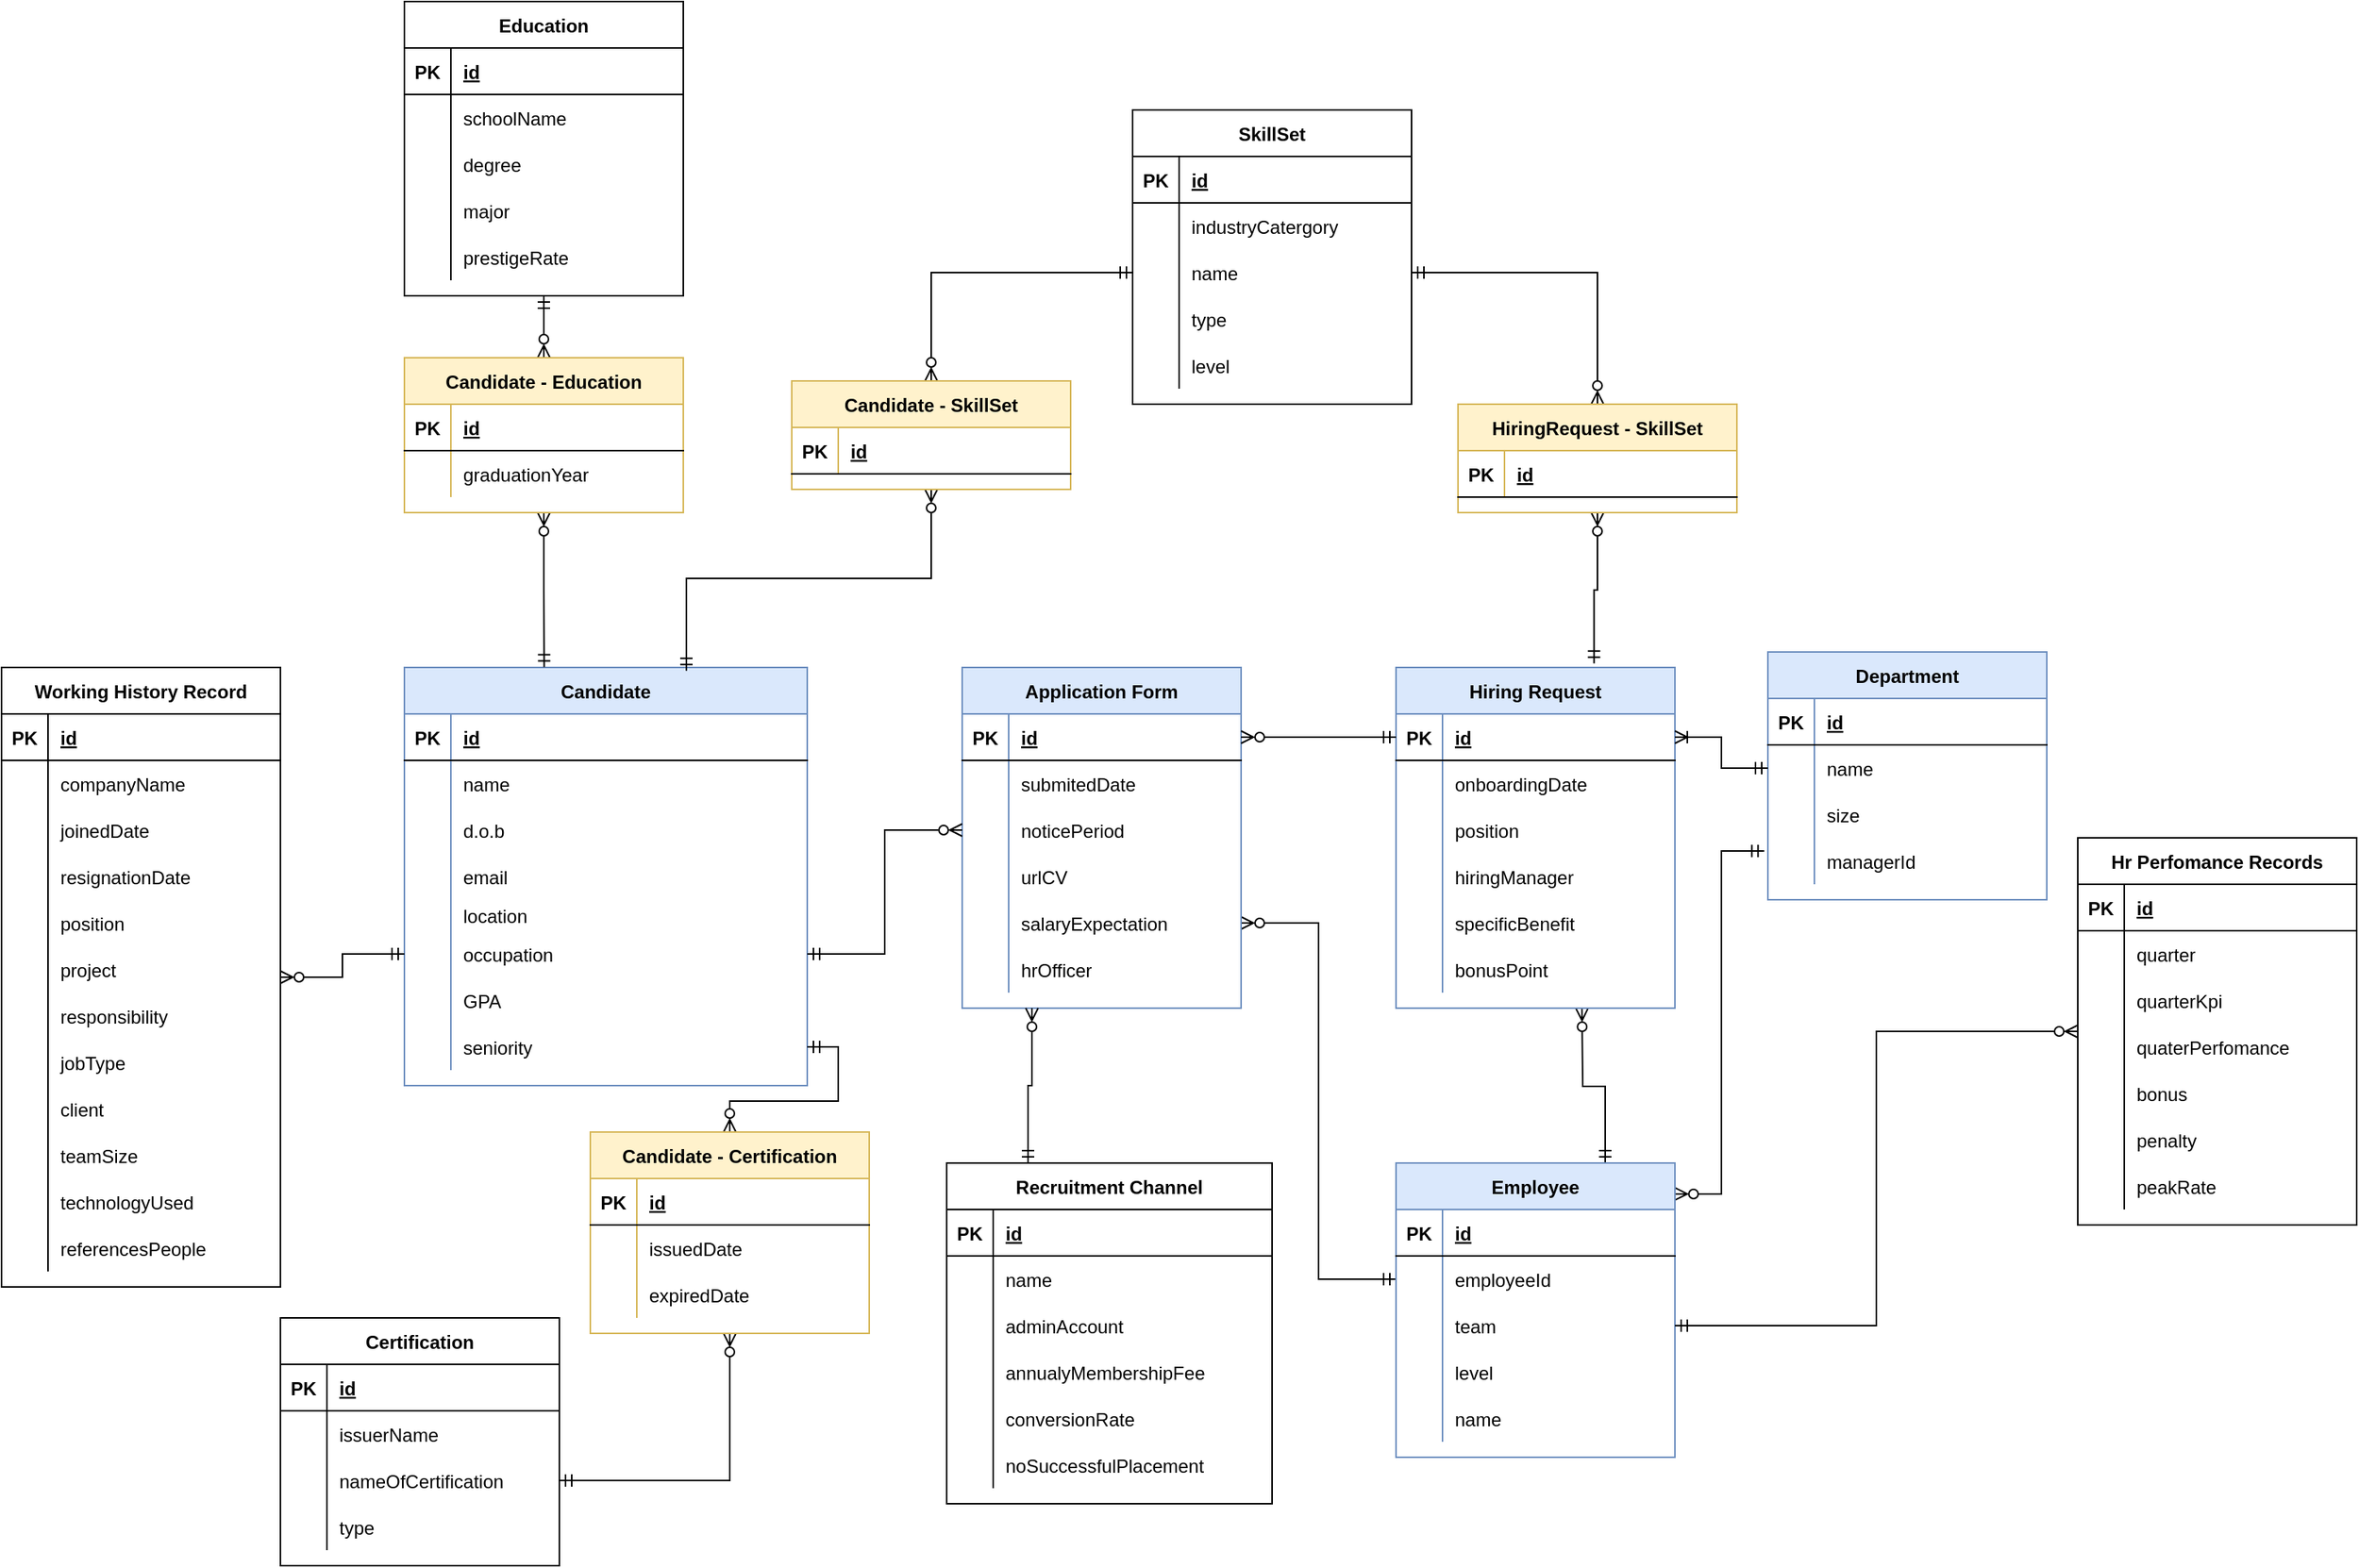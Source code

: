 <mxfile version="18.1.3" type="device"><diagram id="AzEYc4rhdfLnysk1bP9o" name="ATS-ERD"><mxGraphModel dx="1671" dy="1065" grid="1" gridSize="10" guides="1" tooltips="1" connect="1" arrows="1" fold="1" page="1" pageScale="1" pageWidth="850" pageHeight="1100" math="0" shadow="0"><root><mxCell id="0"/><mxCell id="1" parent="0"/><mxCell id="FLuF-uoLRmJaKEh8j4HG-1" value="Candidate" style="shape=table;startSize=30;container=1;collapsible=1;childLayout=tableLayout;fixedRows=1;rowLines=0;fontStyle=1;align=center;resizeLast=1;fillColor=#dae8fc;strokeColor=#6c8ebf;" parent="1" vertex="1"><mxGeometry x="280" y="520" width="260" height="270" as="geometry"/></mxCell><mxCell id="FLuF-uoLRmJaKEh8j4HG-2" value="" style="shape=tableRow;horizontal=0;startSize=0;swimlaneHead=0;swimlaneBody=0;fillColor=none;collapsible=0;dropTarget=0;points=[[0,0.5],[1,0.5]];portConstraint=eastwest;top=0;left=0;right=0;bottom=1;" parent="FLuF-uoLRmJaKEh8j4HG-1" vertex="1"><mxGeometry y="30" width="260" height="30" as="geometry"/></mxCell><mxCell id="FLuF-uoLRmJaKEh8j4HG-3" value="PK" style="shape=partialRectangle;connectable=0;fillColor=none;top=0;left=0;bottom=0;right=0;fontStyle=1;overflow=hidden;" parent="FLuF-uoLRmJaKEh8j4HG-2" vertex="1"><mxGeometry width="30" height="30" as="geometry"><mxRectangle width="30" height="30" as="alternateBounds"/></mxGeometry></mxCell><mxCell id="FLuF-uoLRmJaKEh8j4HG-4" value="id" style="shape=partialRectangle;connectable=0;fillColor=none;top=0;left=0;bottom=0;right=0;align=left;spacingLeft=6;fontStyle=5;overflow=hidden;" parent="FLuF-uoLRmJaKEh8j4HG-2" vertex="1"><mxGeometry x="30" width="230" height="30" as="geometry"><mxRectangle width="230" height="30" as="alternateBounds"/></mxGeometry></mxCell><mxCell id="FLuF-uoLRmJaKEh8j4HG-5" value="" style="shape=tableRow;horizontal=0;startSize=0;swimlaneHead=0;swimlaneBody=0;fillColor=none;collapsible=0;dropTarget=0;points=[[0,0.5],[1,0.5]];portConstraint=eastwest;top=0;left=0;right=0;bottom=0;" parent="FLuF-uoLRmJaKEh8j4HG-1" vertex="1"><mxGeometry y="60" width="260" height="30" as="geometry"/></mxCell><mxCell id="FLuF-uoLRmJaKEh8j4HG-6" value="" style="shape=partialRectangle;connectable=0;fillColor=none;top=0;left=0;bottom=0;right=0;editable=1;overflow=hidden;" parent="FLuF-uoLRmJaKEh8j4HG-5" vertex="1"><mxGeometry width="30" height="30" as="geometry"><mxRectangle width="30" height="30" as="alternateBounds"/></mxGeometry></mxCell><mxCell id="FLuF-uoLRmJaKEh8j4HG-7" value="name" style="shape=partialRectangle;connectable=0;fillColor=none;top=0;left=0;bottom=0;right=0;align=left;spacingLeft=6;overflow=hidden;" parent="FLuF-uoLRmJaKEh8j4HG-5" vertex="1"><mxGeometry x="30" width="230" height="30" as="geometry"><mxRectangle width="230" height="30" as="alternateBounds"/></mxGeometry></mxCell><mxCell id="FLuF-uoLRmJaKEh8j4HG-8" value="" style="shape=tableRow;horizontal=0;startSize=0;swimlaneHead=0;swimlaneBody=0;fillColor=none;collapsible=0;dropTarget=0;points=[[0,0.5],[1,0.5]];portConstraint=eastwest;top=0;left=0;right=0;bottom=0;" parent="FLuF-uoLRmJaKEh8j4HG-1" vertex="1"><mxGeometry y="90" width="260" height="30" as="geometry"/></mxCell><mxCell id="FLuF-uoLRmJaKEh8j4HG-9" value="" style="shape=partialRectangle;connectable=0;fillColor=none;top=0;left=0;bottom=0;right=0;editable=1;overflow=hidden;" parent="FLuF-uoLRmJaKEh8j4HG-8" vertex="1"><mxGeometry width="30" height="30" as="geometry"><mxRectangle width="30" height="30" as="alternateBounds"/></mxGeometry></mxCell><mxCell id="FLuF-uoLRmJaKEh8j4HG-10" value="d.o.b" style="shape=partialRectangle;connectable=0;fillColor=none;top=0;left=0;bottom=0;right=0;align=left;spacingLeft=6;overflow=hidden;" parent="FLuF-uoLRmJaKEh8j4HG-8" vertex="1"><mxGeometry x="30" width="230" height="30" as="geometry"><mxRectangle width="230" height="30" as="alternateBounds"/></mxGeometry></mxCell><mxCell id="FLuF-uoLRmJaKEh8j4HG-11" value="" style="shape=tableRow;horizontal=0;startSize=0;swimlaneHead=0;swimlaneBody=0;fillColor=none;collapsible=0;dropTarget=0;points=[[0,0.5],[1,0.5]];portConstraint=eastwest;top=0;left=0;right=0;bottom=0;" parent="FLuF-uoLRmJaKEh8j4HG-1" vertex="1"><mxGeometry y="120" width="260" height="30" as="geometry"/></mxCell><mxCell id="FLuF-uoLRmJaKEh8j4HG-12" value="" style="shape=partialRectangle;connectable=0;fillColor=none;top=0;left=0;bottom=0;right=0;editable=1;overflow=hidden;" parent="FLuF-uoLRmJaKEh8j4HG-11" vertex="1"><mxGeometry width="30" height="30" as="geometry"><mxRectangle width="30" height="30" as="alternateBounds"/></mxGeometry></mxCell><mxCell id="FLuF-uoLRmJaKEh8j4HG-13" value="email" style="shape=partialRectangle;connectable=0;fillColor=none;top=0;left=0;bottom=0;right=0;align=left;spacingLeft=6;overflow=hidden;" parent="FLuF-uoLRmJaKEh8j4HG-11" vertex="1"><mxGeometry x="30" width="230" height="30" as="geometry"><mxRectangle width="230" height="30" as="alternateBounds"/></mxGeometry></mxCell><mxCell id="FLuF-uoLRmJaKEh8j4HG-14" value="" style="shape=tableRow;horizontal=0;startSize=0;swimlaneHead=0;swimlaneBody=0;fillColor=none;collapsible=0;dropTarget=0;points=[[0,0.5],[1,0.5]];portConstraint=eastwest;top=0;left=0;right=0;bottom=0;" parent="FLuF-uoLRmJaKEh8j4HG-1" vertex="1"><mxGeometry y="150" width="260" height="20" as="geometry"/></mxCell><mxCell id="FLuF-uoLRmJaKEh8j4HG-15" value="" style="shape=partialRectangle;connectable=0;fillColor=none;top=0;left=0;bottom=0;right=0;editable=1;overflow=hidden;" parent="FLuF-uoLRmJaKEh8j4HG-14" vertex="1"><mxGeometry width="30" height="20" as="geometry"><mxRectangle width="30" height="20" as="alternateBounds"/></mxGeometry></mxCell><mxCell id="FLuF-uoLRmJaKEh8j4HG-16" value="location" style="shape=partialRectangle;connectable=0;fillColor=none;top=0;left=0;bottom=0;right=0;align=left;spacingLeft=6;overflow=hidden;" parent="FLuF-uoLRmJaKEh8j4HG-14" vertex="1"><mxGeometry x="30" width="230" height="20" as="geometry"><mxRectangle width="230" height="20" as="alternateBounds"/></mxGeometry></mxCell><mxCell id="FLuF-uoLRmJaKEh8j4HG-20" value="" style="shape=tableRow;horizontal=0;startSize=0;swimlaneHead=0;swimlaneBody=0;fillColor=none;collapsible=0;dropTarget=0;points=[[0,0.5],[1,0.5]];portConstraint=eastwest;top=0;left=0;right=0;bottom=0;" parent="FLuF-uoLRmJaKEh8j4HG-1" vertex="1"><mxGeometry y="170" width="260" height="30" as="geometry"/></mxCell><mxCell id="FLuF-uoLRmJaKEh8j4HG-21" value="" style="shape=partialRectangle;connectable=0;fillColor=none;top=0;left=0;bottom=0;right=0;editable=1;overflow=hidden;" parent="FLuF-uoLRmJaKEh8j4HG-20" vertex="1"><mxGeometry width="30" height="30" as="geometry"><mxRectangle width="30" height="30" as="alternateBounds"/></mxGeometry></mxCell><mxCell id="FLuF-uoLRmJaKEh8j4HG-22" value="occupation" style="shape=partialRectangle;connectable=0;fillColor=none;top=0;left=0;bottom=0;right=0;align=left;spacingLeft=6;overflow=hidden;" parent="FLuF-uoLRmJaKEh8j4HG-20" vertex="1"><mxGeometry x="30" width="230" height="30" as="geometry"><mxRectangle width="230" height="30" as="alternateBounds"/></mxGeometry></mxCell><mxCell id="FLuF-uoLRmJaKEh8j4HG-26" value="" style="shape=tableRow;horizontal=0;startSize=0;swimlaneHead=0;swimlaneBody=0;fillColor=none;collapsible=0;dropTarget=0;points=[[0,0.5],[1,0.5]];portConstraint=eastwest;top=0;left=0;right=0;bottom=0;" parent="FLuF-uoLRmJaKEh8j4HG-1" vertex="1"><mxGeometry y="200" width="260" height="30" as="geometry"/></mxCell><mxCell id="FLuF-uoLRmJaKEh8j4HG-27" value="" style="shape=partialRectangle;connectable=0;fillColor=none;top=0;left=0;bottom=0;right=0;editable=1;overflow=hidden;" parent="FLuF-uoLRmJaKEh8j4HG-26" vertex="1"><mxGeometry width="30" height="30" as="geometry"><mxRectangle width="30" height="30" as="alternateBounds"/></mxGeometry></mxCell><mxCell id="FLuF-uoLRmJaKEh8j4HG-28" value="GPA" style="shape=partialRectangle;connectable=0;fillColor=none;top=0;left=0;bottom=0;right=0;align=left;spacingLeft=6;overflow=hidden;" parent="FLuF-uoLRmJaKEh8j4HG-26" vertex="1"><mxGeometry x="30" width="230" height="30" as="geometry"><mxRectangle width="230" height="30" as="alternateBounds"/></mxGeometry></mxCell><mxCell id="bPDIQmX7RQQk0gytTNWI-4" value="" style="shape=tableRow;horizontal=0;startSize=0;swimlaneHead=0;swimlaneBody=0;fillColor=none;collapsible=0;dropTarget=0;points=[[0,0.5],[1,0.5]];portConstraint=eastwest;top=0;left=0;right=0;bottom=0;" parent="FLuF-uoLRmJaKEh8j4HG-1" vertex="1"><mxGeometry y="230" width="260" height="30" as="geometry"/></mxCell><mxCell id="bPDIQmX7RQQk0gytTNWI-5" value="" style="shape=partialRectangle;connectable=0;fillColor=none;top=0;left=0;bottom=0;right=0;editable=1;overflow=hidden;" parent="bPDIQmX7RQQk0gytTNWI-4" vertex="1"><mxGeometry width="30" height="30" as="geometry"><mxRectangle width="30" height="30" as="alternateBounds"/></mxGeometry></mxCell><mxCell id="bPDIQmX7RQQk0gytTNWI-6" value="seniority" style="shape=partialRectangle;connectable=0;fillColor=none;top=0;left=0;bottom=0;right=0;align=left;spacingLeft=6;overflow=hidden;" parent="bPDIQmX7RQQk0gytTNWI-4" vertex="1"><mxGeometry x="30" width="230" height="30" as="geometry"><mxRectangle width="230" height="30" as="alternateBounds"/></mxGeometry></mxCell><mxCell id="FLuF-uoLRmJaKEh8j4HG-72" style="edgeStyle=orthogonalEdgeStyle;rounded=0;orthogonalLoop=1;jettySize=auto;html=1;entryX=0;entryY=0.5;entryDx=0;entryDy=0;startArrow=ERzeroToMany;startFill=0;endArrow=ERmandOne;endFill=0;" parent="1" source="FLuF-uoLRmJaKEh8j4HG-35" target="FLuF-uoLRmJaKEh8j4HG-20" edge="1"><mxGeometry relative="1" as="geometry"/></mxCell><mxCell id="FLuF-uoLRmJaKEh8j4HG-35" value="Working History Record" style="shape=table;startSize=30;container=1;collapsible=1;childLayout=tableLayout;fixedRows=1;rowLines=0;fontStyle=1;align=center;resizeLast=1;" parent="1" vertex="1"><mxGeometry x="20" y="520" width="180" height="400" as="geometry"/></mxCell><mxCell id="FLuF-uoLRmJaKEh8j4HG-36" value="" style="shape=tableRow;horizontal=0;startSize=0;swimlaneHead=0;swimlaneBody=0;fillColor=none;collapsible=0;dropTarget=0;points=[[0,0.5],[1,0.5]];portConstraint=eastwest;top=0;left=0;right=0;bottom=1;" parent="FLuF-uoLRmJaKEh8j4HG-35" vertex="1"><mxGeometry y="30" width="180" height="30" as="geometry"/></mxCell><mxCell id="FLuF-uoLRmJaKEh8j4HG-37" value="PK" style="shape=partialRectangle;connectable=0;fillColor=none;top=0;left=0;bottom=0;right=0;fontStyle=1;overflow=hidden;" parent="FLuF-uoLRmJaKEh8j4HG-36" vertex="1"><mxGeometry width="30" height="30" as="geometry"><mxRectangle width="30" height="30" as="alternateBounds"/></mxGeometry></mxCell><mxCell id="FLuF-uoLRmJaKEh8j4HG-38" value="id" style="shape=partialRectangle;connectable=0;fillColor=none;top=0;left=0;bottom=0;right=0;align=left;spacingLeft=6;fontStyle=5;overflow=hidden;" parent="FLuF-uoLRmJaKEh8j4HG-36" vertex="1"><mxGeometry x="30" width="150" height="30" as="geometry"><mxRectangle width="150" height="30" as="alternateBounds"/></mxGeometry></mxCell><mxCell id="FLuF-uoLRmJaKEh8j4HG-39" value="" style="shape=tableRow;horizontal=0;startSize=0;swimlaneHead=0;swimlaneBody=0;fillColor=none;collapsible=0;dropTarget=0;points=[[0,0.5],[1,0.5]];portConstraint=eastwest;top=0;left=0;right=0;bottom=0;" parent="FLuF-uoLRmJaKEh8j4HG-35" vertex="1"><mxGeometry y="60" width="180" height="30" as="geometry"/></mxCell><mxCell id="FLuF-uoLRmJaKEh8j4HG-40" value="" style="shape=partialRectangle;connectable=0;fillColor=none;top=0;left=0;bottom=0;right=0;editable=1;overflow=hidden;" parent="FLuF-uoLRmJaKEh8j4HG-39" vertex="1"><mxGeometry width="30" height="30" as="geometry"><mxRectangle width="30" height="30" as="alternateBounds"/></mxGeometry></mxCell><mxCell id="FLuF-uoLRmJaKEh8j4HG-41" value="companyName" style="shape=partialRectangle;connectable=0;fillColor=none;top=0;left=0;bottom=0;right=0;align=left;spacingLeft=6;overflow=hidden;" parent="FLuF-uoLRmJaKEh8j4HG-39" vertex="1"><mxGeometry x="30" width="150" height="30" as="geometry"><mxRectangle width="150" height="30" as="alternateBounds"/></mxGeometry></mxCell><mxCell id="FLuF-uoLRmJaKEh8j4HG-42" value="" style="shape=tableRow;horizontal=0;startSize=0;swimlaneHead=0;swimlaneBody=0;fillColor=none;collapsible=0;dropTarget=0;points=[[0,0.5],[1,0.5]];portConstraint=eastwest;top=0;left=0;right=0;bottom=0;" parent="FLuF-uoLRmJaKEh8j4HG-35" vertex="1"><mxGeometry y="90" width="180" height="30" as="geometry"/></mxCell><mxCell id="FLuF-uoLRmJaKEh8j4HG-43" value="" style="shape=partialRectangle;connectable=0;fillColor=none;top=0;left=0;bottom=0;right=0;editable=1;overflow=hidden;" parent="FLuF-uoLRmJaKEh8j4HG-42" vertex="1"><mxGeometry width="30" height="30" as="geometry"><mxRectangle width="30" height="30" as="alternateBounds"/></mxGeometry></mxCell><mxCell id="FLuF-uoLRmJaKEh8j4HG-44" value="joinedDate" style="shape=partialRectangle;connectable=0;fillColor=none;top=0;left=0;bottom=0;right=0;align=left;spacingLeft=6;overflow=hidden;" parent="FLuF-uoLRmJaKEh8j4HG-42" vertex="1"><mxGeometry x="30" width="150" height="30" as="geometry"><mxRectangle width="150" height="30" as="alternateBounds"/></mxGeometry></mxCell><mxCell id="FLuF-uoLRmJaKEh8j4HG-45" value="" style="shape=tableRow;horizontal=0;startSize=0;swimlaneHead=0;swimlaneBody=0;fillColor=none;collapsible=0;dropTarget=0;points=[[0,0.5],[1,0.5]];portConstraint=eastwest;top=0;left=0;right=0;bottom=0;" parent="FLuF-uoLRmJaKEh8j4HG-35" vertex="1"><mxGeometry y="120" width="180" height="30" as="geometry"/></mxCell><mxCell id="FLuF-uoLRmJaKEh8j4HG-46" value="" style="shape=partialRectangle;connectable=0;fillColor=none;top=0;left=0;bottom=0;right=0;editable=1;overflow=hidden;" parent="FLuF-uoLRmJaKEh8j4HG-45" vertex="1"><mxGeometry width="30" height="30" as="geometry"><mxRectangle width="30" height="30" as="alternateBounds"/></mxGeometry></mxCell><mxCell id="FLuF-uoLRmJaKEh8j4HG-47" value="resignationDate" style="shape=partialRectangle;connectable=0;fillColor=none;top=0;left=0;bottom=0;right=0;align=left;spacingLeft=6;overflow=hidden;" parent="FLuF-uoLRmJaKEh8j4HG-45" vertex="1"><mxGeometry x="30" width="150" height="30" as="geometry"><mxRectangle width="150" height="30" as="alternateBounds"/></mxGeometry></mxCell><mxCell id="FLuF-uoLRmJaKEh8j4HG-51" value="" style="shape=tableRow;horizontal=0;startSize=0;swimlaneHead=0;swimlaneBody=0;fillColor=none;collapsible=0;dropTarget=0;points=[[0,0.5],[1,0.5]];portConstraint=eastwest;top=0;left=0;right=0;bottom=0;" parent="FLuF-uoLRmJaKEh8j4HG-35" vertex="1"><mxGeometry y="150" width="180" height="30" as="geometry"/></mxCell><mxCell id="FLuF-uoLRmJaKEh8j4HG-52" value="" style="shape=partialRectangle;connectable=0;fillColor=none;top=0;left=0;bottom=0;right=0;editable=1;overflow=hidden;" parent="FLuF-uoLRmJaKEh8j4HG-51" vertex="1"><mxGeometry width="30" height="30" as="geometry"><mxRectangle width="30" height="30" as="alternateBounds"/></mxGeometry></mxCell><mxCell id="FLuF-uoLRmJaKEh8j4HG-53" value="position" style="shape=partialRectangle;connectable=0;fillColor=none;top=0;left=0;bottom=0;right=0;align=left;spacingLeft=6;overflow=hidden;" parent="FLuF-uoLRmJaKEh8j4HG-51" vertex="1"><mxGeometry x="30" width="150" height="30" as="geometry"><mxRectangle width="150" height="30" as="alternateBounds"/></mxGeometry></mxCell><mxCell id="FLuF-uoLRmJaKEh8j4HG-54" value="" style="shape=tableRow;horizontal=0;startSize=0;swimlaneHead=0;swimlaneBody=0;fillColor=none;collapsible=0;dropTarget=0;points=[[0,0.5],[1,0.5]];portConstraint=eastwest;top=0;left=0;right=0;bottom=0;" parent="FLuF-uoLRmJaKEh8j4HG-35" vertex="1"><mxGeometry y="180" width="180" height="30" as="geometry"/></mxCell><mxCell id="FLuF-uoLRmJaKEh8j4HG-55" value="" style="shape=partialRectangle;connectable=0;fillColor=none;top=0;left=0;bottom=0;right=0;editable=1;overflow=hidden;" parent="FLuF-uoLRmJaKEh8j4HG-54" vertex="1"><mxGeometry width="30" height="30" as="geometry"><mxRectangle width="30" height="30" as="alternateBounds"/></mxGeometry></mxCell><mxCell id="FLuF-uoLRmJaKEh8j4HG-56" value="project" style="shape=partialRectangle;connectable=0;fillColor=none;top=0;left=0;bottom=0;right=0;align=left;spacingLeft=6;overflow=hidden;" parent="FLuF-uoLRmJaKEh8j4HG-54" vertex="1"><mxGeometry x="30" width="150" height="30" as="geometry"><mxRectangle width="150" height="30" as="alternateBounds"/></mxGeometry></mxCell><mxCell id="FLuF-uoLRmJaKEh8j4HG-57" value="" style="shape=tableRow;horizontal=0;startSize=0;swimlaneHead=0;swimlaneBody=0;fillColor=none;collapsible=0;dropTarget=0;points=[[0,0.5],[1,0.5]];portConstraint=eastwest;top=0;left=0;right=0;bottom=0;" parent="FLuF-uoLRmJaKEh8j4HG-35" vertex="1"><mxGeometry y="210" width="180" height="30" as="geometry"/></mxCell><mxCell id="FLuF-uoLRmJaKEh8j4HG-58" value="" style="shape=partialRectangle;connectable=0;fillColor=none;top=0;left=0;bottom=0;right=0;editable=1;overflow=hidden;" parent="FLuF-uoLRmJaKEh8j4HG-57" vertex="1"><mxGeometry width="30" height="30" as="geometry"><mxRectangle width="30" height="30" as="alternateBounds"/></mxGeometry></mxCell><mxCell id="FLuF-uoLRmJaKEh8j4HG-59" value="responsibility" style="shape=partialRectangle;connectable=0;fillColor=none;top=0;left=0;bottom=0;right=0;align=left;spacingLeft=6;overflow=hidden;" parent="FLuF-uoLRmJaKEh8j4HG-57" vertex="1"><mxGeometry x="30" width="150" height="30" as="geometry"><mxRectangle width="150" height="30" as="alternateBounds"/></mxGeometry></mxCell><mxCell id="FLuF-uoLRmJaKEh8j4HG-60" value="" style="shape=tableRow;horizontal=0;startSize=0;swimlaneHead=0;swimlaneBody=0;fillColor=none;collapsible=0;dropTarget=0;points=[[0,0.5],[1,0.5]];portConstraint=eastwest;top=0;left=0;right=0;bottom=0;" parent="FLuF-uoLRmJaKEh8j4HG-35" vertex="1"><mxGeometry y="240" width="180" height="30" as="geometry"/></mxCell><mxCell id="FLuF-uoLRmJaKEh8j4HG-61" value="" style="shape=partialRectangle;connectable=0;fillColor=none;top=0;left=0;bottom=0;right=0;editable=1;overflow=hidden;" parent="FLuF-uoLRmJaKEh8j4HG-60" vertex="1"><mxGeometry width="30" height="30" as="geometry"><mxRectangle width="30" height="30" as="alternateBounds"/></mxGeometry></mxCell><mxCell id="FLuF-uoLRmJaKEh8j4HG-62" value="jobType" style="shape=partialRectangle;connectable=0;fillColor=none;top=0;left=0;bottom=0;right=0;align=left;spacingLeft=6;overflow=hidden;" parent="FLuF-uoLRmJaKEh8j4HG-60" vertex="1"><mxGeometry x="30" width="150" height="30" as="geometry"><mxRectangle width="150" height="30" as="alternateBounds"/></mxGeometry></mxCell><mxCell id="FLuF-uoLRmJaKEh8j4HG-63" value="" style="shape=tableRow;horizontal=0;startSize=0;swimlaneHead=0;swimlaneBody=0;fillColor=none;collapsible=0;dropTarget=0;points=[[0,0.5],[1,0.5]];portConstraint=eastwest;top=0;left=0;right=0;bottom=0;" parent="FLuF-uoLRmJaKEh8j4HG-35" vertex="1"><mxGeometry y="270" width="180" height="30" as="geometry"/></mxCell><mxCell id="FLuF-uoLRmJaKEh8j4HG-64" value="" style="shape=partialRectangle;connectable=0;fillColor=none;top=0;left=0;bottom=0;right=0;editable=1;overflow=hidden;" parent="FLuF-uoLRmJaKEh8j4HG-63" vertex="1"><mxGeometry width="30" height="30" as="geometry"><mxRectangle width="30" height="30" as="alternateBounds"/></mxGeometry></mxCell><mxCell id="FLuF-uoLRmJaKEh8j4HG-65" value="client" style="shape=partialRectangle;connectable=0;fillColor=none;top=0;left=0;bottom=0;right=0;align=left;spacingLeft=6;overflow=hidden;" parent="FLuF-uoLRmJaKEh8j4HG-63" vertex="1"><mxGeometry x="30" width="150" height="30" as="geometry"><mxRectangle width="150" height="30" as="alternateBounds"/></mxGeometry></mxCell><mxCell id="FLuF-uoLRmJaKEh8j4HG-66" value="" style="shape=tableRow;horizontal=0;startSize=0;swimlaneHead=0;swimlaneBody=0;fillColor=none;collapsible=0;dropTarget=0;points=[[0,0.5],[1,0.5]];portConstraint=eastwest;top=0;left=0;right=0;bottom=0;" parent="FLuF-uoLRmJaKEh8j4HG-35" vertex="1"><mxGeometry y="300" width="180" height="30" as="geometry"/></mxCell><mxCell id="FLuF-uoLRmJaKEh8j4HG-67" value="" style="shape=partialRectangle;connectable=0;fillColor=none;top=0;left=0;bottom=0;right=0;editable=1;overflow=hidden;" parent="FLuF-uoLRmJaKEh8j4HG-66" vertex="1"><mxGeometry width="30" height="30" as="geometry"><mxRectangle width="30" height="30" as="alternateBounds"/></mxGeometry></mxCell><mxCell id="FLuF-uoLRmJaKEh8j4HG-68" value="teamSize" style="shape=partialRectangle;connectable=0;fillColor=none;top=0;left=0;bottom=0;right=0;align=left;spacingLeft=6;overflow=hidden;" parent="FLuF-uoLRmJaKEh8j4HG-66" vertex="1"><mxGeometry x="30" width="150" height="30" as="geometry"><mxRectangle width="150" height="30" as="alternateBounds"/></mxGeometry></mxCell><mxCell id="FLuF-uoLRmJaKEh8j4HG-69" value="" style="shape=tableRow;horizontal=0;startSize=0;swimlaneHead=0;swimlaneBody=0;fillColor=none;collapsible=0;dropTarget=0;points=[[0,0.5],[1,0.5]];portConstraint=eastwest;top=0;left=0;right=0;bottom=0;" parent="FLuF-uoLRmJaKEh8j4HG-35" vertex="1"><mxGeometry y="330" width="180" height="30" as="geometry"/></mxCell><mxCell id="FLuF-uoLRmJaKEh8j4HG-70" value="" style="shape=partialRectangle;connectable=0;fillColor=none;top=0;left=0;bottom=0;right=0;editable=1;overflow=hidden;" parent="FLuF-uoLRmJaKEh8j4HG-69" vertex="1"><mxGeometry width="30" height="30" as="geometry"><mxRectangle width="30" height="30" as="alternateBounds"/></mxGeometry></mxCell><mxCell id="FLuF-uoLRmJaKEh8j4HG-71" value="technologyUsed" style="shape=partialRectangle;connectable=0;fillColor=none;top=0;left=0;bottom=0;right=0;align=left;spacingLeft=6;overflow=hidden;" parent="FLuF-uoLRmJaKEh8j4HG-69" vertex="1"><mxGeometry x="30" width="150" height="30" as="geometry"><mxRectangle width="150" height="30" as="alternateBounds"/></mxGeometry></mxCell><mxCell id="FLuF-uoLRmJaKEh8j4HG-88" value="" style="shape=tableRow;horizontal=0;startSize=0;swimlaneHead=0;swimlaneBody=0;fillColor=none;collapsible=0;dropTarget=0;points=[[0,0.5],[1,0.5]];portConstraint=eastwest;top=0;left=0;right=0;bottom=0;" parent="FLuF-uoLRmJaKEh8j4HG-35" vertex="1"><mxGeometry y="360" width="180" height="30" as="geometry"/></mxCell><mxCell id="FLuF-uoLRmJaKEh8j4HG-89" value="" style="shape=partialRectangle;connectable=0;fillColor=none;top=0;left=0;bottom=0;right=0;editable=1;overflow=hidden;" parent="FLuF-uoLRmJaKEh8j4HG-88" vertex="1"><mxGeometry width="30" height="30" as="geometry"><mxRectangle width="30" height="30" as="alternateBounds"/></mxGeometry></mxCell><mxCell id="FLuF-uoLRmJaKEh8j4HG-90" value="" style="shape=partialRectangle;connectable=0;fillColor=none;top=0;left=0;bottom=0;right=0;align=left;spacingLeft=6;overflow=hidden;" parent="FLuF-uoLRmJaKEh8j4HG-88" vertex="1"><mxGeometry x="30" width="150" height="30" as="geometry"><mxRectangle width="150" height="30" as="alternateBounds"/></mxGeometry></mxCell><mxCell id="FLuF-uoLRmJaKEh8j4HG-150" style="rounded=0;orthogonalLoop=1;jettySize=auto;html=1;entryX=0;entryY=0.5;entryDx=0;entryDy=0;startArrow=ERzeroToMany;startFill=0;endArrow=ERmandOne;endFill=0;exitX=1;exitY=0.5;exitDx=0;exitDy=0;edgeStyle=orthogonalEdgeStyle;" parent="1" source="FLuF-uoLRmJaKEh8j4HG-17" target="FLuF-uoLRmJaKEh8j4HG-140" edge="1"><mxGeometry relative="1" as="geometry"><mxPoint x="770" y="820" as="sourcePoint"/></mxGeometry></mxCell><mxCell id="FLuF-uoLRmJaKEh8j4HG-73" value="Application Form" style="shape=table;startSize=30;container=1;collapsible=1;childLayout=tableLayout;fixedRows=1;rowLines=0;fontStyle=1;align=center;resizeLast=1;fillColor=#dae8fc;strokeColor=#6c8ebf;" parent="1" vertex="1"><mxGeometry x="640" y="520" width="180" height="220" as="geometry"/></mxCell><mxCell id="FLuF-uoLRmJaKEh8j4HG-74" value="" style="shape=tableRow;horizontal=0;startSize=0;swimlaneHead=0;swimlaneBody=0;fillColor=none;collapsible=0;dropTarget=0;points=[[0,0.5],[1,0.5]];portConstraint=eastwest;top=0;left=0;right=0;bottom=1;" parent="FLuF-uoLRmJaKEh8j4HG-73" vertex="1"><mxGeometry y="30" width="180" height="30" as="geometry"/></mxCell><mxCell id="FLuF-uoLRmJaKEh8j4HG-75" value="PK" style="shape=partialRectangle;connectable=0;fillColor=none;top=0;left=0;bottom=0;right=0;fontStyle=1;overflow=hidden;" parent="FLuF-uoLRmJaKEh8j4HG-74" vertex="1"><mxGeometry width="30" height="30" as="geometry"><mxRectangle width="30" height="30" as="alternateBounds"/></mxGeometry></mxCell><mxCell id="FLuF-uoLRmJaKEh8j4HG-76" value="id" style="shape=partialRectangle;connectable=0;fillColor=none;top=0;left=0;bottom=0;right=0;align=left;spacingLeft=6;fontStyle=5;overflow=hidden;" parent="FLuF-uoLRmJaKEh8j4HG-74" vertex="1"><mxGeometry x="30" width="150" height="30" as="geometry"><mxRectangle width="150" height="30" as="alternateBounds"/></mxGeometry></mxCell><mxCell id="FLuF-uoLRmJaKEh8j4HG-77" value="" style="shape=tableRow;horizontal=0;startSize=0;swimlaneHead=0;swimlaneBody=0;fillColor=none;collapsible=0;dropTarget=0;points=[[0,0.5],[1,0.5]];portConstraint=eastwest;top=0;left=0;right=0;bottom=0;" parent="FLuF-uoLRmJaKEh8j4HG-73" vertex="1"><mxGeometry y="60" width="180" height="30" as="geometry"/></mxCell><mxCell id="FLuF-uoLRmJaKEh8j4HG-78" value="" style="shape=partialRectangle;connectable=0;fillColor=none;top=0;left=0;bottom=0;right=0;editable=1;overflow=hidden;" parent="FLuF-uoLRmJaKEh8j4HG-77" vertex="1"><mxGeometry width="30" height="30" as="geometry"><mxRectangle width="30" height="30" as="alternateBounds"/></mxGeometry></mxCell><mxCell id="FLuF-uoLRmJaKEh8j4HG-79" value="submitedDate" style="shape=partialRectangle;connectable=0;fillColor=none;top=0;left=0;bottom=0;right=0;align=left;spacingLeft=6;overflow=hidden;" parent="FLuF-uoLRmJaKEh8j4HG-77" vertex="1"><mxGeometry x="30" width="150" height="30" as="geometry"><mxRectangle width="150" height="30" as="alternateBounds"/></mxGeometry></mxCell><mxCell id="FLuF-uoLRmJaKEh8j4HG-154" value="" style="shape=tableRow;horizontal=0;startSize=0;swimlaneHead=0;swimlaneBody=0;fillColor=none;collapsible=0;dropTarget=0;points=[[0,0.5],[1,0.5]];portConstraint=eastwest;top=0;left=0;right=0;bottom=0;" parent="FLuF-uoLRmJaKEh8j4HG-73" vertex="1"><mxGeometry y="90" width="180" height="30" as="geometry"/></mxCell><mxCell id="FLuF-uoLRmJaKEh8j4HG-155" value="" style="shape=partialRectangle;connectable=0;fillColor=none;top=0;left=0;bottom=0;right=0;editable=1;overflow=hidden;" parent="FLuF-uoLRmJaKEh8j4HG-154" vertex="1"><mxGeometry width="30" height="30" as="geometry"><mxRectangle width="30" height="30" as="alternateBounds"/></mxGeometry></mxCell><mxCell id="FLuF-uoLRmJaKEh8j4HG-156" value="noticePeriod" style="shape=partialRectangle;connectable=0;fillColor=none;top=0;left=0;bottom=0;right=0;align=left;spacingLeft=6;overflow=hidden;" parent="FLuF-uoLRmJaKEh8j4HG-154" vertex="1"><mxGeometry x="30" width="150" height="30" as="geometry"><mxRectangle width="150" height="30" as="alternateBounds"/></mxGeometry></mxCell><mxCell id="bPDIQmX7RQQk0gytTNWI-1" value="" style="shape=tableRow;horizontal=0;startSize=0;swimlaneHead=0;swimlaneBody=0;fillColor=none;collapsible=0;dropTarget=0;points=[[0,0.5],[1,0.5]];portConstraint=eastwest;top=0;left=0;right=0;bottom=0;" parent="FLuF-uoLRmJaKEh8j4HG-73" vertex="1"><mxGeometry y="120" width="180" height="30" as="geometry"/></mxCell><mxCell id="bPDIQmX7RQQk0gytTNWI-2" value="" style="shape=partialRectangle;connectable=0;fillColor=none;top=0;left=0;bottom=0;right=0;editable=1;overflow=hidden;" parent="bPDIQmX7RQQk0gytTNWI-1" vertex="1"><mxGeometry width="30" height="30" as="geometry"><mxRectangle width="30" height="30" as="alternateBounds"/></mxGeometry></mxCell><mxCell id="bPDIQmX7RQQk0gytTNWI-3" value="urlCV" style="shape=partialRectangle;connectable=0;fillColor=none;top=0;left=0;bottom=0;right=0;align=left;spacingLeft=6;overflow=hidden;" parent="bPDIQmX7RQQk0gytTNWI-1" vertex="1"><mxGeometry x="30" width="150" height="30" as="geometry"><mxRectangle width="150" height="30" as="alternateBounds"/></mxGeometry></mxCell><mxCell id="FLuF-uoLRmJaKEh8j4HG-17" value="" style="shape=tableRow;horizontal=0;startSize=0;swimlaneHead=0;swimlaneBody=0;fillColor=none;collapsible=0;dropTarget=0;points=[[0,0.5],[1,0.5]];portConstraint=eastwest;top=0;left=0;right=0;bottom=0;" parent="FLuF-uoLRmJaKEh8j4HG-73" vertex="1"><mxGeometry y="150" width="180" height="30" as="geometry"/></mxCell><mxCell id="FLuF-uoLRmJaKEh8j4HG-18" value="" style="shape=partialRectangle;connectable=0;fillColor=none;top=0;left=0;bottom=0;right=0;editable=1;overflow=hidden;" parent="FLuF-uoLRmJaKEh8j4HG-17" vertex="1"><mxGeometry width="30" height="30" as="geometry"><mxRectangle width="30" height="30" as="alternateBounds"/></mxGeometry></mxCell><mxCell id="FLuF-uoLRmJaKEh8j4HG-19" value="salaryExpectation" style="shape=partialRectangle;connectable=0;fillColor=none;top=0;left=0;bottom=0;right=0;align=left;spacingLeft=6;overflow=hidden;" parent="FLuF-uoLRmJaKEh8j4HG-17" vertex="1"><mxGeometry x="30" width="150" height="30" as="geometry"><mxRectangle width="150" height="30" as="alternateBounds"/></mxGeometry></mxCell><mxCell id="XYIR9zrBw4Na5h1U-yKf-1" value="" style="shape=tableRow;horizontal=0;startSize=0;swimlaneHead=0;swimlaneBody=0;fillColor=none;collapsible=0;dropTarget=0;points=[[0,0.5],[1,0.5]];portConstraint=eastwest;top=0;left=0;right=0;bottom=0;" vertex="1" parent="FLuF-uoLRmJaKEh8j4HG-73"><mxGeometry y="180" width="180" height="30" as="geometry"/></mxCell><mxCell id="XYIR9zrBw4Na5h1U-yKf-2" value="" style="shape=partialRectangle;connectable=0;fillColor=none;top=0;left=0;bottom=0;right=0;editable=1;overflow=hidden;" vertex="1" parent="XYIR9zrBw4Na5h1U-yKf-1"><mxGeometry width="30" height="30" as="geometry"><mxRectangle width="30" height="30" as="alternateBounds"/></mxGeometry></mxCell><mxCell id="XYIR9zrBw4Na5h1U-yKf-3" value="hrOfficer" style="shape=partialRectangle;connectable=0;fillColor=none;top=0;left=0;bottom=0;right=0;align=left;spacingLeft=6;overflow=hidden;" vertex="1" parent="XYIR9zrBw4Na5h1U-yKf-1"><mxGeometry x="30" width="150" height="30" as="geometry"><mxRectangle width="150" height="30" as="alternateBounds"/></mxGeometry></mxCell><mxCell id="FLuF-uoLRmJaKEh8j4HG-97" value="referencesPeople" style="shape=partialRectangle;connectable=0;fillColor=none;top=0;left=0;bottom=0;right=0;align=left;spacingLeft=6;overflow=hidden;" parent="1" vertex="1"><mxGeometry x="50" y="880" width="150" height="30" as="geometry"><mxRectangle width="150" height="30" as="alternateBounds"/></mxGeometry></mxCell><mxCell id="FLuF-uoLRmJaKEh8j4HG-207" style="rounded=0;orthogonalLoop=1;jettySize=auto;html=1;entryX=1;entryY=0.105;entryDx=0;entryDy=0;entryPerimeter=0;startArrow=ERmandOne;startFill=0;endArrow=ERzeroToMany;endFill=0;exitX=-0.013;exitY=0.284;exitDx=0;exitDy=0;exitPerimeter=0;edgeStyle=orthogonalEdgeStyle;" parent="1" source="FLuF-uoLRmJaKEh8j4HG-243" target="FLuF-uoLRmJaKEh8j4HG-192" edge="1"><mxGeometry relative="1" as="geometry"/></mxCell><mxCell id="FLuF-uoLRmJaKEh8j4HG-102" value="Department" style="shape=table;startSize=30;container=1;collapsible=1;childLayout=tableLayout;fixedRows=1;rowLines=0;fontStyle=1;align=center;resizeLast=1;fillColor=#dae8fc;strokeColor=#6c8ebf;" parent="1" vertex="1"><mxGeometry x="1160" y="510" width="180" height="160" as="geometry"/></mxCell><mxCell id="FLuF-uoLRmJaKEh8j4HG-103" value="" style="shape=tableRow;horizontal=0;startSize=0;swimlaneHead=0;swimlaneBody=0;fillColor=none;collapsible=0;dropTarget=0;points=[[0,0.5],[1,0.5]];portConstraint=eastwest;top=0;left=0;right=0;bottom=1;" parent="FLuF-uoLRmJaKEh8j4HG-102" vertex="1"><mxGeometry y="30" width="180" height="30" as="geometry"/></mxCell><mxCell id="FLuF-uoLRmJaKEh8j4HG-104" value="PK" style="shape=partialRectangle;connectable=0;fillColor=none;top=0;left=0;bottom=0;right=0;fontStyle=1;overflow=hidden;" parent="FLuF-uoLRmJaKEh8j4HG-103" vertex="1"><mxGeometry width="30" height="30" as="geometry"><mxRectangle width="30" height="30" as="alternateBounds"/></mxGeometry></mxCell><mxCell id="FLuF-uoLRmJaKEh8j4HG-105" value="id" style="shape=partialRectangle;connectable=0;fillColor=none;top=0;left=0;bottom=0;right=0;align=left;spacingLeft=6;fontStyle=5;overflow=hidden;" parent="FLuF-uoLRmJaKEh8j4HG-103" vertex="1"><mxGeometry x="30" width="150" height="30" as="geometry"><mxRectangle width="150" height="30" as="alternateBounds"/></mxGeometry></mxCell><mxCell id="FLuF-uoLRmJaKEh8j4HG-106" value="" style="shape=tableRow;horizontal=0;startSize=0;swimlaneHead=0;swimlaneBody=0;fillColor=none;collapsible=0;dropTarget=0;points=[[0,0.5],[1,0.5]];portConstraint=eastwest;top=0;left=0;right=0;bottom=0;" parent="FLuF-uoLRmJaKEh8j4HG-102" vertex="1"><mxGeometry y="60" width="180" height="30" as="geometry"/></mxCell><mxCell id="FLuF-uoLRmJaKEh8j4HG-107" value="" style="shape=partialRectangle;connectable=0;fillColor=none;top=0;left=0;bottom=0;right=0;editable=1;overflow=hidden;" parent="FLuF-uoLRmJaKEh8j4HG-106" vertex="1"><mxGeometry width="30" height="30" as="geometry"><mxRectangle width="30" height="30" as="alternateBounds"/></mxGeometry></mxCell><mxCell id="FLuF-uoLRmJaKEh8j4HG-108" value="name" style="shape=partialRectangle;connectable=0;fillColor=none;top=0;left=0;bottom=0;right=0;align=left;spacingLeft=6;overflow=hidden;" parent="FLuF-uoLRmJaKEh8j4HG-106" vertex="1"><mxGeometry x="30" width="150" height="30" as="geometry"><mxRectangle width="150" height="30" as="alternateBounds"/></mxGeometry></mxCell><mxCell id="FLuF-uoLRmJaKEh8j4HG-112" value="" style="shape=tableRow;horizontal=0;startSize=0;swimlaneHead=0;swimlaneBody=0;fillColor=none;collapsible=0;dropTarget=0;points=[[0,0.5],[1,0.5]];portConstraint=eastwest;top=0;left=0;right=0;bottom=0;" parent="FLuF-uoLRmJaKEh8j4HG-102" vertex="1"><mxGeometry y="90" width="180" height="30" as="geometry"/></mxCell><mxCell id="FLuF-uoLRmJaKEh8j4HG-113" value="" style="shape=partialRectangle;connectable=0;fillColor=none;top=0;left=0;bottom=0;right=0;editable=1;overflow=hidden;" parent="FLuF-uoLRmJaKEh8j4HG-112" vertex="1"><mxGeometry width="30" height="30" as="geometry"><mxRectangle width="30" height="30" as="alternateBounds"/></mxGeometry></mxCell><mxCell id="FLuF-uoLRmJaKEh8j4HG-114" value="size" style="shape=partialRectangle;connectable=0;fillColor=none;top=0;left=0;bottom=0;right=0;align=left;spacingLeft=6;overflow=hidden;" parent="FLuF-uoLRmJaKEh8j4HG-112" vertex="1"><mxGeometry x="30" width="150" height="30" as="geometry"><mxRectangle width="150" height="30" as="alternateBounds"/></mxGeometry></mxCell><mxCell id="FLuF-uoLRmJaKEh8j4HG-243" value="" style="shape=tableRow;horizontal=0;startSize=0;swimlaneHead=0;swimlaneBody=0;fillColor=none;collapsible=0;dropTarget=0;points=[[0,0.5],[1,0.5]];portConstraint=eastwest;top=0;left=0;right=0;bottom=0;" parent="FLuF-uoLRmJaKEh8j4HG-102" vertex="1"><mxGeometry y="120" width="180" height="30" as="geometry"/></mxCell><mxCell id="FLuF-uoLRmJaKEh8j4HG-244" value="" style="shape=partialRectangle;connectable=0;fillColor=none;top=0;left=0;bottom=0;right=0;editable=1;overflow=hidden;" parent="FLuF-uoLRmJaKEh8j4HG-243" vertex="1"><mxGeometry width="30" height="30" as="geometry"><mxRectangle width="30" height="30" as="alternateBounds"/></mxGeometry></mxCell><mxCell id="FLuF-uoLRmJaKEh8j4HG-245" value="managerId" style="shape=partialRectangle;connectable=0;fillColor=none;top=0;left=0;bottom=0;right=0;align=left;spacingLeft=6;overflow=hidden;" parent="FLuF-uoLRmJaKEh8j4HG-243" vertex="1"><mxGeometry x="30" width="150" height="30" as="geometry"><mxRectangle width="150" height="30" as="alternateBounds"/></mxGeometry></mxCell><mxCell id="FLuF-uoLRmJaKEh8j4HG-149" style="edgeStyle=orthogonalEdgeStyle;rounded=0;orthogonalLoop=1;jettySize=auto;html=1;entryX=0.639;entryY=-0.012;entryDx=0;entryDy=0;entryPerimeter=0;startArrow=ERmandOne;startFill=0;endArrow=ERoneToMany;endFill=0;" parent="1" source="FLuF-uoLRmJaKEh8j4HG-115" edge="1"><mxGeometry relative="1" as="geometry"/></mxCell><mxCell id="FLuF-uoLRmJaKEh8j4HG-208" style="edgeStyle=orthogonalEdgeStyle;rounded=0;orthogonalLoop=1;jettySize=auto;html=1;startArrow=ERzeroToMany;startFill=0;endArrow=ERmandOne;endFill=0;entryX=0.75;entryY=0;entryDx=0;entryDy=0;" parent="1" target="FLuF-uoLRmJaKEh8j4HG-192" edge="1"><mxGeometry relative="1" as="geometry"><mxPoint x="1040" y="740" as="sourcePoint"/><mxPoint x="1160" y="475" as="targetPoint"/></mxGeometry></mxCell><mxCell id="FLuF-uoLRmJaKEh8j4HG-115" value="Hiring Request" style="shape=table;startSize=30;container=1;collapsible=1;childLayout=tableLayout;fixedRows=1;rowLines=0;fontStyle=1;align=center;resizeLast=1;fillColor=#dae8fc;strokeColor=#6c8ebf;" parent="1" vertex="1"><mxGeometry x="920" y="520" width="180" height="220" as="geometry"/></mxCell><mxCell id="FLuF-uoLRmJaKEh8j4HG-116" value="" style="shape=tableRow;horizontal=0;startSize=0;swimlaneHead=0;swimlaneBody=0;fillColor=none;collapsible=0;dropTarget=0;points=[[0,0.5],[1,0.5]];portConstraint=eastwest;top=0;left=0;right=0;bottom=1;" parent="FLuF-uoLRmJaKEh8j4HG-115" vertex="1"><mxGeometry y="30" width="180" height="30" as="geometry"/></mxCell><mxCell id="FLuF-uoLRmJaKEh8j4HG-117" value="PK" style="shape=partialRectangle;connectable=0;fillColor=none;top=0;left=0;bottom=0;right=0;fontStyle=1;overflow=hidden;" parent="FLuF-uoLRmJaKEh8j4HG-116" vertex="1"><mxGeometry width="30" height="30" as="geometry"><mxRectangle width="30" height="30" as="alternateBounds"/></mxGeometry></mxCell><mxCell id="FLuF-uoLRmJaKEh8j4HG-118" value="id" style="shape=partialRectangle;connectable=0;fillColor=none;top=0;left=0;bottom=0;right=0;align=left;spacingLeft=6;fontStyle=5;overflow=hidden;" parent="FLuF-uoLRmJaKEh8j4HG-116" vertex="1"><mxGeometry x="30" width="150" height="30" as="geometry"><mxRectangle width="150" height="30" as="alternateBounds"/></mxGeometry></mxCell><mxCell id="FLuF-uoLRmJaKEh8j4HG-122" value="" style="shape=tableRow;horizontal=0;startSize=0;swimlaneHead=0;swimlaneBody=0;fillColor=none;collapsible=0;dropTarget=0;points=[[0,0.5],[1,0.5]];portConstraint=eastwest;top=0;left=0;right=0;bottom=0;" parent="FLuF-uoLRmJaKEh8j4HG-115" vertex="1"><mxGeometry y="60" width="180" height="30" as="geometry"/></mxCell><mxCell id="FLuF-uoLRmJaKEh8j4HG-123" value="" style="shape=partialRectangle;connectable=0;fillColor=none;top=0;left=0;bottom=0;right=0;editable=1;overflow=hidden;" parent="FLuF-uoLRmJaKEh8j4HG-122" vertex="1"><mxGeometry width="30" height="30" as="geometry"><mxRectangle width="30" height="30" as="alternateBounds"/></mxGeometry></mxCell><mxCell id="FLuF-uoLRmJaKEh8j4HG-124" value="onboardingDate" style="shape=partialRectangle;connectable=0;fillColor=none;top=0;left=0;bottom=0;right=0;align=left;spacingLeft=6;overflow=hidden;" parent="FLuF-uoLRmJaKEh8j4HG-122" vertex="1"><mxGeometry x="30" width="150" height="30" as="geometry"><mxRectangle width="150" height="30" as="alternateBounds"/></mxGeometry></mxCell><mxCell id="FLuF-uoLRmJaKEh8j4HG-125" value="" style="shape=tableRow;horizontal=0;startSize=0;swimlaneHead=0;swimlaneBody=0;fillColor=none;collapsible=0;dropTarget=0;points=[[0,0.5],[1,0.5]];portConstraint=eastwest;top=0;left=0;right=0;bottom=0;" parent="FLuF-uoLRmJaKEh8j4HG-115" vertex="1"><mxGeometry y="90" width="180" height="30" as="geometry"/></mxCell><mxCell id="FLuF-uoLRmJaKEh8j4HG-126" value="" style="shape=partialRectangle;connectable=0;fillColor=none;top=0;left=0;bottom=0;right=0;editable=1;overflow=hidden;" parent="FLuF-uoLRmJaKEh8j4HG-125" vertex="1"><mxGeometry width="30" height="30" as="geometry"><mxRectangle width="30" height="30" as="alternateBounds"/></mxGeometry></mxCell><mxCell id="FLuF-uoLRmJaKEh8j4HG-127" value="position" style="shape=partialRectangle;connectable=0;fillColor=none;top=0;left=0;bottom=0;right=0;align=left;spacingLeft=6;overflow=hidden;" parent="FLuF-uoLRmJaKEh8j4HG-125" vertex="1"><mxGeometry x="30" width="150" height="30" as="geometry"><mxRectangle width="150" height="30" as="alternateBounds"/></mxGeometry></mxCell><mxCell id="FLuF-uoLRmJaKEh8j4HG-129" value="" style="shape=tableRow;horizontal=0;startSize=0;swimlaneHead=0;swimlaneBody=0;fillColor=none;collapsible=0;dropTarget=0;points=[[0,0.5],[1,0.5]];portConstraint=eastwest;top=0;left=0;right=0;bottom=0;" parent="FLuF-uoLRmJaKEh8j4HG-115" vertex="1"><mxGeometry y="120" width="180" height="30" as="geometry"/></mxCell><mxCell id="FLuF-uoLRmJaKEh8j4HG-130" value="" style="shape=partialRectangle;connectable=0;fillColor=none;top=0;left=0;bottom=0;right=0;editable=1;overflow=hidden;" parent="FLuF-uoLRmJaKEh8j4HG-129" vertex="1"><mxGeometry width="30" height="30" as="geometry"><mxRectangle width="30" height="30" as="alternateBounds"/></mxGeometry></mxCell><mxCell id="FLuF-uoLRmJaKEh8j4HG-131" value="hiringManager" style="shape=partialRectangle;connectable=0;fillColor=none;top=0;left=0;bottom=0;right=0;align=left;spacingLeft=6;overflow=hidden;" parent="FLuF-uoLRmJaKEh8j4HG-129" vertex="1"><mxGeometry x="30" width="150" height="30" as="geometry"><mxRectangle width="150" height="30" as="alternateBounds"/></mxGeometry></mxCell><mxCell id="FLuF-uoLRmJaKEh8j4HG-132" value="" style="shape=tableRow;horizontal=0;startSize=0;swimlaneHead=0;swimlaneBody=0;fillColor=none;collapsible=0;dropTarget=0;points=[[0,0.5],[1,0.5]];portConstraint=eastwest;top=0;left=0;right=0;bottom=0;" parent="FLuF-uoLRmJaKEh8j4HG-115" vertex="1"><mxGeometry y="150" width="180" height="30" as="geometry"/></mxCell><mxCell id="FLuF-uoLRmJaKEh8j4HG-133" value="" style="shape=partialRectangle;connectable=0;fillColor=none;top=0;left=0;bottom=0;right=0;editable=1;overflow=hidden;" parent="FLuF-uoLRmJaKEh8j4HG-132" vertex="1"><mxGeometry width="30" height="30" as="geometry"><mxRectangle width="30" height="30" as="alternateBounds"/></mxGeometry></mxCell><mxCell id="FLuF-uoLRmJaKEh8j4HG-134" value="specificBenefit" style="shape=partialRectangle;connectable=0;fillColor=none;top=0;left=0;bottom=0;right=0;align=left;spacingLeft=6;overflow=hidden;" parent="FLuF-uoLRmJaKEh8j4HG-132" vertex="1"><mxGeometry x="30" width="150" height="30" as="geometry"><mxRectangle width="150" height="30" as="alternateBounds"/></mxGeometry></mxCell><mxCell id="FLuF-uoLRmJaKEh8j4HG-151" value="" style="shape=tableRow;horizontal=0;startSize=0;swimlaneHead=0;swimlaneBody=0;fillColor=none;collapsible=0;dropTarget=0;points=[[0,0.5],[1,0.5]];portConstraint=eastwest;top=0;left=0;right=0;bottom=0;" parent="FLuF-uoLRmJaKEh8j4HG-115" vertex="1"><mxGeometry y="180" width="180" height="30" as="geometry"/></mxCell><mxCell id="FLuF-uoLRmJaKEh8j4HG-152" value="" style="shape=partialRectangle;connectable=0;fillColor=none;top=0;left=0;bottom=0;right=0;editable=1;overflow=hidden;" parent="FLuF-uoLRmJaKEh8j4HG-151" vertex="1"><mxGeometry width="30" height="30" as="geometry"><mxRectangle width="30" height="30" as="alternateBounds"/></mxGeometry></mxCell><mxCell id="FLuF-uoLRmJaKEh8j4HG-153" value="bonusPoint" style="shape=partialRectangle;connectable=0;fillColor=none;top=0;left=0;bottom=0;right=0;align=left;spacingLeft=6;overflow=hidden;" parent="FLuF-uoLRmJaKEh8j4HG-151" vertex="1"><mxGeometry x="30" width="150" height="30" as="geometry"><mxRectangle width="150" height="30" as="alternateBounds"/></mxGeometry></mxCell><mxCell id="FLuF-uoLRmJaKEh8j4HG-128" style="edgeStyle=orthogonalEdgeStyle;rounded=0;orthogonalLoop=1;jettySize=auto;html=1;exitX=0;exitY=0.5;exitDx=0;exitDy=0;startArrow=ERmandOne;startFill=0;endArrow=ERoneToMany;endFill=0;entryX=1;entryY=0.5;entryDx=0;entryDy=0;" parent="1" source="FLuF-uoLRmJaKEh8j4HG-106" target="FLuF-uoLRmJaKEh8j4HG-116" edge="1"><mxGeometry relative="1" as="geometry"><mxPoint x="1100" y="135" as="targetPoint"/></mxGeometry></mxCell><mxCell id="FLuF-uoLRmJaKEh8j4HG-135" style="edgeStyle=orthogonalEdgeStyle;rounded=0;orthogonalLoop=1;jettySize=auto;html=1;entryX=1;entryY=0.5;entryDx=0;entryDy=0;startArrow=ERmandOne;startFill=0;endArrow=ERzeroToMany;endFill=0;" parent="1" source="FLuF-uoLRmJaKEh8j4HG-116" target="FLuF-uoLRmJaKEh8j4HG-74" edge="1"><mxGeometry relative="1" as="geometry"/></mxCell><mxCell id="FLuF-uoLRmJaKEh8j4HG-192" value="Employee" style="shape=table;startSize=30;container=1;collapsible=1;childLayout=tableLayout;fixedRows=1;rowLines=0;fontStyle=1;align=center;resizeLast=1;fillColor=#dae8fc;strokeColor=#6c8ebf;" parent="1" vertex="1"><mxGeometry x="920" y="840" width="180" height="190" as="geometry"/></mxCell><mxCell id="FLuF-uoLRmJaKEh8j4HG-137" value="" style="shape=tableRow;horizontal=0;startSize=0;swimlaneHead=0;swimlaneBody=0;fillColor=none;collapsible=0;dropTarget=0;points=[[0,0.5],[1,0.5]];portConstraint=eastwest;top=0;left=0;right=0;bottom=1;" parent="FLuF-uoLRmJaKEh8j4HG-192" vertex="1"><mxGeometry y="30" width="180" height="30" as="geometry"/></mxCell><mxCell id="FLuF-uoLRmJaKEh8j4HG-138" value="PK" style="shape=partialRectangle;connectable=0;fillColor=none;top=0;left=0;bottom=0;right=0;fontStyle=1;overflow=hidden;" parent="FLuF-uoLRmJaKEh8j4HG-137" vertex="1"><mxGeometry width="30" height="30" as="geometry"><mxRectangle width="30" height="30" as="alternateBounds"/></mxGeometry></mxCell><mxCell id="FLuF-uoLRmJaKEh8j4HG-139" value="id" style="shape=partialRectangle;connectable=0;fillColor=none;top=0;left=0;bottom=0;right=0;align=left;spacingLeft=6;fontStyle=5;overflow=hidden;" parent="FLuF-uoLRmJaKEh8j4HG-137" vertex="1"><mxGeometry x="30" width="150" height="30" as="geometry"><mxRectangle width="150" height="30" as="alternateBounds"/></mxGeometry></mxCell><mxCell id="FLuF-uoLRmJaKEh8j4HG-140" value="" style="shape=tableRow;horizontal=0;startSize=0;swimlaneHead=0;swimlaneBody=0;fillColor=none;collapsible=0;dropTarget=0;points=[[0,0.5],[1,0.5]];portConstraint=eastwest;top=0;left=0;right=0;bottom=0;" parent="FLuF-uoLRmJaKEh8j4HG-192" vertex="1"><mxGeometry y="60" width="180" height="30" as="geometry"/></mxCell><mxCell id="FLuF-uoLRmJaKEh8j4HG-141" value="" style="shape=partialRectangle;connectable=0;fillColor=none;top=0;left=0;bottom=0;right=0;editable=1;overflow=hidden;" parent="FLuF-uoLRmJaKEh8j4HG-140" vertex="1"><mxGeometry width="30" height="30" as="geometry"><mxRectangle width="30" height="30" as="alternateBounds"/></mxGeometry></mxCell><mxCell id="FLuF-uoLRmJaKEh8j4HG-142" value="employeeId" style="shape=partialRectangle;connectable=0;fillColor=none;top=0;left=0;bottom=0;right=0;align=left;spacingLeft=6;overflow=hidden;" parent="FLuF-uoLRmJaKEh8j4HG-140" vertex="1"><mxGeometry x="30" width="150" height="30" as="geometry"><mxRectangle width="150" height="30" as="alternateBounds"/></mxGeometry></mxCell><mxCell id="FLuF-uoLRmJaKEh8j4HG-143" value="" style="shape=tableRow;horizontal=0;startSize=0;swimlaneHead=0;swimlaneBody=0;fillColor=none;collapsible=0;dropTarget=0;points=[[0,0.5],[1,0.5]];portConstraint=eastwest;top=0;left=0;right=0;bottom=0;" parent="FLuF-uoLRmJaKEh8j4HG-192" vertex="1"><mxGeometry y="90" width="180" height="30" as="geometry"/></mxCell><mxCell id="FLuF-uoLRmJaKEh8j4HG-144" value="" style="shape=partialRectangle;connectable=0;fillColor=none;top=0;left=0;bottom=0;right=0;editable=1;overflow=hidden;" parent="FLuF-uoLRmJaKEh8j4HG-143" vertex="1"><mxGeometry width="30" height="30" as="geometry"><mxRectangle width="30" height="30" as="alternateBounds"/></mxGeometry></mxCell><mxCell id="FLuF-uoLRmJaKEh8j4HG-145" value="team" style="shape=partialRectangle;connectable=0;fillColor=none;top=0;left=0;bottom=0;right=0;align=left;spacingLeft=6;overflow=hidden;" parent="FLuF-uoLRmJaKEh8j4HG-143" vertex="1"><mxGeometry x="30" width="150" height="30" as="geometry"><mxRectangle width="150" height="30" as="alternateBounds"/></mxGeometry></mxCell><mxCell id="FLuF-uoLRmJaKEh8j4HG-146" value="" style="shape=tableRow;horizontal=0;startSize=0;swimlaneHead=0;swimlaneBody=0;fillColor=none;collapsible=0;dropTarget=0;points=[[0,0.5],[1,0.5]];portConstraint=eastwest;top=0;left=0;right=0;bottom=0;" parent="FLuF-uoLRmJaKEh8j4HG-192" vertex="1"><mxGeometry y="120" width="180" height="30" as="geometry"/></mxCell><mxCell id="FLuF-uoLRmJaKEh8j4HG-147" value="" style="shape=partialRectangle;connectable=0;fillColor=none;top=0;left=0;bottom=0;right=0;editable=1;overflow=hidden;" parent="FLuF-uoLRmJaKEh8j4HG-146" vertex="1"><mxGeometry width="30" height="30" as="geometry"><mxRectangle width="30" height="30" as="alternateBounds"/></mxGeometry></mxCell><mxCell id="FLuF-uoLRmJaKEh8j4HG-148" value="level" style="shape=partialRectangle;connectable=0;fillColor=none;top=0;left=0;bottom=0;right=0;align=left;spacingLeft=6;overflow=hidden;" parent="FLuF-uoLRmJaKEh8j4HG-146" vertex="1"><mxGeometry x="30" width="150" height="30" as="geometry"><mxRectangle width="150" height="30" as="alternateBounds"/></mxGeometry></mxCell><mxCell id="FLuF-uoLRmJaKEh8j4HG-202" value="" style="shape=tableRow;horizontal=0;startSize=0;swimlaneHead=0;swimlaneBody=0;fillColor=none;collapsible=0;dropTarget=0;points=[[0,0.5],[1,0.5]];portConstraint=eastwest;top=0;left=0;right=0;bottom=0;" parent="FLuF-uoLRmJaKEh8j4HG-192" vertex="1"><mxGeometry y="150" width="180" height="30" as="geometry"/></mxCell><mxCell id="FLuF-uoLRmJaKEh8j4HG-203" value="" style="shape=partialRectangle;connectable=0;fillColor=none;top=0;left=0;bottom=0;right=0;editable=1;overflow=hidden;" parent="FLuF-uoLRmJaKEh8j4HG-202" vertex="1"><mxGeometry width="30" height="30" as="geometry"><mxRectangle width="30" height="30" as="alternateBounds"/></mxGeometry></mxCell><mxCell id="FLuF-uoLRmJaKEh8j4HG-204" value="name" style="shape=partialRectangle;connectable=0;fillColor=none;top=0;left=0;bottom=0;right=0;align=left;spacingLeft=6;overflow=hidden;" parent="FLuF-uoLRmJaKEh8j4HG-202" vertex="1"><mxGeometry x="30" width="150" height="30" as="geometry"><mxRectangle width="150" height="30" as="alternateBounds"/></mxGeometry></mxCell><mxCell id="FLuF-uoLRmJaKEh8j4HG-232" style="edgeStyle=orthogonalEdgeStyle;rounded=0;orthogonalLoop=1;jettySize=auto;html=1;startArrow=ERmandOne;startFill=0;endArrow=ERzeroToMany;endFill=0;entryX=0.25;entryY=1;entryDx=0;entryDy=0;exitX=0.25;exitY=0;exitDx=0;exitDy=0;" parent="1" source="FLuF-uoLRmJaKEh8j4HG-209" edge="1" target="FLuF-uoLRmJaKEh8j4HG-73"><mxGeometry relative="1" as="geometry"><mxPoint x="720" y="250" as="targetPoint"/></mxGeometry></mxCell><mxCell id="FLuF-uoLRmJaKEh8j4HG-209" value="Recruitment Channel" style="shape=table;startSize=30;container=1;collapsible=1;childLayout=tableLayout;fixedRows=1;rowLines=0;fontStyle=1;align=center;resizeLast=1;" parent="1" vertex="1"><mxGeometry x="630" y="840" width="210" height="220" as="geometry"/></mxCell><mxCell id="FLuF-uoLRmJaKEh8j4HG-210" value="" style="shape=tableRow;horizontal=0;startSize=0;swimlaneHead=0;swimlaneBody=0;fillColor=none;collapsible=0;dropTarget=0;points=[[0,0.5],[1,0.5]];portConstraint=eastwest;top=0;left=0;right=0;bottom=1;" parent="FLuF-uoLRmJaKEh8j4HG-209" vertex="1"><mxGeometry y="30" width="210" height="30" as="geometry"/></mxCell><mxCell id="FLuF-uoLRmJaKEh8j4HG-211" value="PK" style="shape=partialRectangle;connectable=0;fillColor=none;top=0;left=0;bottom=0;right=0;fontStyle=1;overflow=hidden;" parent="FLuF-uoLRmJaKEh8j4HG-210" vertex="1"><mxGeometry width="30" height="30" as="geometry"><mxRectangle width="30" height="30" as="alternateBounds"/></mxGeometry></mxCell><mxCell id="FLuF-uoLRmJaKEh8j4HG-212" value="id" style="shape=partialRectangle;connectable=0;fillColor=none;top=0;left=0;bottom=0;right=0;align=left;spacingLeft=6;fontStyle=5;overflow=hidden;" parent="FLuF-uoLRmJaKEh8j4HG-210" vertex="1"><mxGeometry x="30" width="180" height="30" as="geometry"><mxRectangle width="180" height="30" as="alternateBounds"/></mxGeometry></mxCell><mxCell id="FLuF-uoLRmJaKEh8j4HG-216" value="" style="shape=tableRow;horizontal=0;startSize=0;swimlaneHead=0;swimlaneBody=0;fillColor=none;collapsible=0;dropTarget=0;points=[[0,0.5],[1,0.5]];portConstraint=eastwest;top=0;left=0;right=0;bottom=0;" parent="FLuF-uoLRmJaKEh8j4HG-209" vertex="1"><mxGeometry y="60" width="210" height="30" as="geometry"/></mxCell><mxCell id="FLuF-uoLRmJaKEh8j4HG-217" value="" style="shape=partialRectangle;connectable=0;fillColor=none;top=0;left=0;bottom=0;right=0;editable=1;overflow=hidden;" parent="FLuF-uoLRmJaKEh8j4HG-216" vertex="1"><mxGeometry width="30" height="30" as="geometry"><mxRectangle width="30" height="30" as="alternateBounds"/></mxGeometry></mxCell><mxCell id="FLuF-uoLRmJaKEh8j4HG-218" value="name" style="shape=partialRectangle;connectable=0;fillColor=none;top=0;left=0;bottom=0;right=0;align=left;spacingLeft=6;overflow=hidden;" parent="FLuF-uoLRmJaKEh8j4HG-216" vertex="1"><mxGeometry x="30" width="180" height="30" as="geometry"><mxRectangle width="180" height="30" as="alternateBounds"/></mxGeometry></mxCell><mxCell id="FLuF-uoLRmJaKEh8j4HG-219" value="" style="shape=tableRow;horizontal=0;startSize=0;swimlaneHead=0;swimlaneBody=0;fillColor=none;collapsible=0;dropTarget=0;points=[[0,0.5],[1,0.5]];portConstraint=eastwest;top=0;left=0;right=0;bottom=0;" parent="FLuF-uoLRmJaKEh8j4HG-209" vertex="1"><mxGeometry y="90" width="210" height="30" as="geometry"/></mxCell><mxCell id="FLuF-uoLRmJaKEh8j4HG-220" value="" style="shape=partialRectangle;connectable=0;fillColor=none;top=0;left=0;bottom=0;right=0;editable=1;overflow=hidden;" parent="FLuF-uoLRmJaKEh8j4HG-219" vertex="1"><mxGeometry width="30" height="30" as="geometry"><mxRectangle width="30" height="30" as="alternateBounds"/></mxGeometry></mxCell><mxCell id="FLuF-uoLRmJaKEh8j4HG-221" value="adminAccount" style="shape=partialRectangle;connectable=0;fillColor=none;top=0;left=0;bottom=0;right=0;align=left;spacingLeft=6;overflow=hidden;" parent="FLuF-uoLRmJaKEh8j4HG-219" vertex="1"><mxGeometry x="30" width="180" height="30" as="geometry"><mxRectangle width="180" height="30" as="alternateBounds"/></mxGeometry></mxCell><mxCell id="FLuF-uoLRmJaKEh8j4HG-222" value="" style="shape=tableRow;horizontal=0;startSize=0;swimlaneHead=0;swimlaneBody=0;fillColor=none;collapsible=0;dropTarget=0;points=[[0,0.5],[1,0.5]];portConstraint=eastwest;top=0;left=0;right=0;bottom=0;" parent="FLuF-uoLRmJaKEh8j4HG-209" vertex="1"><mxGeometry y="120" width="210" height="30" as="geometry"/></mxCell><mxCell id="FLuF-uoLRmJaKEh8j4HG-223" value="" style="shape=partialRectangle;connectable=0;fillColor=none;top=0;left=0;bottom=0;right=0;editable=1;overflow=hidden;" parent="FLuF-uoLRmJaKEh8j4HG-222" vertex="1"><mxGeometry width="30" height="30" as="geometry"><mxRectangle width="30" height="30" as="alternateBounds"/></mxGeometry></mxCell><mxCell id="FLuF-uoLRmJaKEh8j4HG-224" value="annualyMembershipFee" style="shape=partialRectangle;connectable=0;fillColor=none;top=0;left=0;bottom=0;right=0;align=left;spacingLeft=6;overflow=hidden;" parent="FLuF-uoLRmJaKEh8j4HG-222" vertex="1"><mxGeometry x="30" width="180" height="30" as="geometry"><mxRectangle width="180" height="30" as="alternateBounds"/></mxGeometry></mxCell><mxCell id="FLuF-uoLRmJaKEh8j4HG-225" value="" style="shape=tableRow;horizontal=0;startSize=0;swimlaneHead=0;swimlaneBody=0;fillColor=none;collapsible=0;dropTarget=0;points=[[0,0.5],[1,0.5]];portConstraint=eastwest;top=0;left=0;right=0;bottom=0;" parent="FLuF-uoLRmJaKEh8j4HG-209" vertex="1"><mxGeometry y="150" width="210" height="30" as="geometry"/></mxCell><mxCell id="FLuF-uoLRmJaKEh8j4HG-226" value="" style="shape=partialRectangle;connectable=0;fillColor=none;top=0;left=0;bottom=0;right=0;editable=1;overflow=hidden;" parent="FLuF-uoLRmJaKEh8j4HG-225" vertex="1"><mxGeometry width="30" height="30" as="geometry"><mxRectangle width="30" height="30" as="alternateBounds"/></mxGeometry></mxCell><mxCell id="FLuF-uoLRmJaKEh8j4HG-227" value="conversionRate" style="shape=partialRectangle;connectable=0;fillColor=none;top=0;left=0;bottom=0;right=0;align=left;spacingLeft=6;overflow=hidden;" parent="FLuF-uoLRmJaKEh8j4HG-225" vertex="1"><mxGeometry x="30" width="180" height="30" as="geometry"><mxRectangle width="180" height="30" as="alternateBounds"/></mxGeometry></mxCell><mxCell id="FLuF-uoLRmJaKEh8j4HG-228" value="" style="shape=tableRow;horizontal=0;startSize=0;swimlaneHead=0;swimlaneBody=0;fillColor=none;collapsible=0;dropTarget=0;points=[[0,0.5],[1,0.5]];portConstraint=eastwest;top=0;left=0;right=0;bottom=0;" parent="FLuF-uoLRmJaKEh8j4HG-209" vertex="1"><mxGeometry y="180" width="210" height="30" as="geometry"/></mxCell><mxCell id="FLuF-uoLRmJaKEh8j4HG-229" value="" style="shape=partialRectangle;connectable=0;fillColor=none;top=0;left=0;bottom=0;right=0;editable=1;overflow=hidden;" parent="FLuF-uoLRmJaKEh8j4HG-228" vertex="1"><mxGeometry width="30" height="30" as="geometry"><mxRectangle width="30" height="30" as="alternateBounds"/></mxGeometry></mxCell><mxCell id="FLuF-uoLRmJaKEh8j4HG-230" value="noSuccessfulPlacement" style="shape=partialRectangle;connectable=0;fillColor=none;top=0;left=0;bottom=0;right=0;align=left;spacingLeft=6;overflow=hidden;" parent="FLuF-uoLRmJaKEh8j4HG-228" vertex="1"><mxGeometry x="30" width="180" height="30" as="geometry"><mxRectangle width="180" height="30" as="alternateBounds"/></mxGeometry></mxCell><mxCell id="FLuF-uoLRmJaKEh8j4HG-252" value="Hr Perfomance Records" style="shape=table;startSize=30;container=1;collapsible=1;childLayout=tableLayout;fixedRows=1;rowLines=0;fontStyle=1;align=center;resizeLast=1;" parent="1" vertex="1"><mxGeometry x="1360" y="630" width="180" height="250" as="geometry"/></mxCell><mxCell id="FLuF-uoLRmJaKEh8j4HG-253" value="" style="shape=tableRow;horizontal=0;startSize=0;swimlaneHead=0;swimlaneBody=0;fillColor=none;collapsible=0;dropTarget=0;points=[[0,0.5],[1,0.5]];portConstraint=eastwest;top=0;left=0;right=0;bottom=1;" parent="FLuF-uoLRmJaKEh8j4HG-252" vertex="1"><mxGeometry y="30" width="180" height="30" as="geometry"/></mxCell><mxCell id="FLuF-uoLRmJaKEh8j4HG-254" value="PK" style="shape=partialRectangle;connectable=0;fillColor=none;top=0;left=0;bottom=0;right=0;fontStyle=1;overflow=hidden;" parent="FLuF-uoLRmJaKEh8j4HG-253" vertex="1"><mxGeometry width="30" height="30" as="geometry"><mxRectangle width="30" height="30" as="alternateBounds"/></mxGeometry></mxCell><mxCell id="FLuF-uoLRmJaKEh8j4HG-255" value="id" style="shape=partialRectangle;connectable=0;fillColor=none;top=0;left=0;bottom=0;right=0;align=left;spacingLeft=6;fontStyle=5;overflow=hidden;" parent="FLuF-uoLRmJaKEh8j4HG-253" vertex="1"><mxGeometry x="30" width="150" height="30" as="geometry"><mxRectangle width="150" height="30" as="alternateBounds"/></mxGeometry></mxCell><mxCell id="FLuF-uoLRmJaKEh8j4HG-256" value="" style="shape=tableRow;horizontal=0;startSize=0;swimlaneHead=0;swimlaneBody=0;fillColor=none;collapsible=0;dropTarget=0;points=[[0,0.5],[1,0.5]];portConstraint=eastwest;top=0;left=0;right=0;bottom=0;" parent="FLuF-uoLRmJaKEh8j4HG-252" vertex="1"><mxGeometry y="60" width="180" height="30" as="geometry"/></mxCell><mxCell id="FLuF-uoLRmJaKEh8j4HG-257" value="" style="shape=partialRectangle;connectable=0;fillColor=none;top=0;left=0;bottom=0;right=0;editable=1;overflow=hidden;" parent="FLuF-uoLRmJaKEh8j4HG-256" vertex="1"><mxGeometry width="30" height="30" as="geometry"><mxRectangle width="30" height="30" as="alternateBounds"/></mxGeometry></mxCell><mxCell id="FLuF-uoLRmJaKEh8j4HG-258" value="quarter" style="shape=partialRectangle;connectable=0;fillColor=none;top=0;left=0;bottom=0;right=0;align=left;spacingLeft=6;overflow=hidden;" parent="FLuF-uoLRmJaKEh8j4HG-256" vertex="1"><mxGeometry x="30" width="150" height="30" as="geometry"><mxRectangle width="150" height="30" as="alternateBounds"/></mxGeometry></mxCell><mxCell id="FLuF-uoLRmJaKEh8j4HG-259" value="" style="shape=tableRow;horizontal=0;startSize=0;swimlaneHead=0;swimlaneBody=0;fillColor=none;collapsible=0;dropTarget=0;points=[[0,0.5],[1,0.5]];portConstraint=eastwest;top=0;left=0;right=0;bottom=0;" parent="FLuF-uoLRmJaKEh8j4HG-252" vertex="1"><mxGeometry y="90" width="180" height="30" as="geometry"/></mxCell><mxCell id="FLuF-uoLRmJaKEh8j4HG-260" value="" style="shape=partialRectangle;connectable=0;fillColor=none;top=0;left=0;bottom=0;right=0;editable=1;overflow=hidden;" parent="FLuF-uoLRmJaKEh8j4HG-259" vertex="1"><mxGeometry width="30" height="30" as="geometry"><mxRectangle width="30" height="30" as="alternateBounds"/></mxGeometry></mxCell><mxCell id="FLuF-uoLRmJaKEh8j4HG-261" value="quarterKpi" style="shape=partialRectangle;connectable=0;fillColor=none;top=0;left=0;bottom=0;right=0;align=left;spacingLeft=6;overflow=hidden;" parent="FLuF-uoLRmJaKEh8j4HG-259" vertex="1"><mxGeometry x="30" width="150" height="30" as="geometry"><mxRectangle width="150" height="30" as="alternateBounds"/></mxGeometry></mxCell><mxCell id="FLuF-uoLRmJaKEh8j4HG-262" value="" style="shape=tableRow;horizontal=0;startSize=0;swimlaneHead=0;swimlaneBody=0;fillColor=none;collapsible=0;dropTarget=0;points=[[0,0.5],[1,0.5]];portConstraint=eastwest;top=0;left=0;right=0;bottom=0;" parent="FLuF-uoLRmJaKEh8j4HG-252" vertex="1"><mxGeometry y="120" width="180" height="30" as="geometry"/></mxCell><mxCell id="FLuF-uoLRmJaKEh8j4HG-263" value="" style="shape=partialRectangle;connectable=0;fillColor=none;top=0;left=0;bottom=0;right=0;editable=1;overflow=hidden;" parent="FLuF-uoLRmJaKEh8j4HG-262" vertex="1"><mxGeometry width="30" height="30" as="geometry"><mxRectangle width="30" height="30" as="alternateBounds"/></mxGeometry></mxCell><mxCell id="FLuF-uoLRmJaKEh8j4HG-264" value="quaterPerfomance" style="shape=partialRectangle;connectable=0;fillColor=none;top=0;left=0;bottom=0;right=0;align=left;spacingLeft=6;overflow=hidden;" parent="FLuF-uoLRmJaKEh8j4HG-262" vertex="1"><mxGeometry x="30" width="150" height="30" as="geometry"><mxRectangle width="150" height="30" as="alternateBounds"/></mxGeometry></mxCell><mxCell id="FLuF-uoLRmJaKEh8j4HG-271" value="" style="shape=tableRow;horizontal=0;startSize=0;swimlaneHead=0;swimlaneBody=0;fillColor=none;collapsible=0;dropTarget=0;points=[[0,0.5],[1,0.5]];portConstraint=eastwest;top=0;left=0;right=0;bottom=0;" parent="FLuF-uoLRmJaKEh8j4HG-252" vertex="1"><mxGeometry y="150" width="180" height="30" as="geometry"/></mxCell><mxCell id="FLuF-uoLRmJaKEh8j4HG-272" value="" style="shape=partialRectangle;connectable=0;fillColor=none;top=0;left=0;bottom=0;right=0;editable=1;overflow=hidden;" parent="FLuF-uoLRmJaKEh8j4HG-271" vertex="1"><mxGeometry width="30" height="30" as="geometry"><mxRectangle width="30" height="30" as="alternateBounds"/></mxGeometry></mxCell><mxCell id="FLuF-uoLRmJaKEh8j4HG-273" value="bonus" style="shape=partialRectangle;connectable=0;fillColor=none;top=0;left=0;bottom=0;right=0;align=left;spacingLeft=6;overflow=hidden;" parent="FLuF-uoLRmJaKEh8j4HG-271" vertex="1"><mxGeometry x="30" width="150" height="30" as="geometry"><mxRectangle width="150" height="30" as="alternateBounds"/></mxGeometry></mxCell><mxCell id="FLuF-uoLRmJaKEh8j4HG-274" value="" style="shape=tableRow;horizontal=0;startSize=0;swimlaneHead=0;swimlaneBody=0;fillColor=none;collapsible=0;dropTarget=0;points=[[0,0.5],[1,0.5]];portConstraint=eastwest;top=0;left=0;right=0;bottom=0;" parent="FLuF-uoLRmJaKEh8j4HG-252" vertex="1"><mxGeometry y="180" width="180" height="30" as="geometry"/></mxCell><mxCell id="FLuF-uoLRmJaKEh8j4HG-275" value="" style="shape=partialRectangle;connectable=0;fillColor=none;top=0;left=0;bottom=0;right=0;editable=1;overflow=hidden;" parent="FLuF-uoLRmJaKEh8j4HG-274" vertex="1"><mxGeometry width="30" height="30" as="geometry"><mxRectangle width="30" height="30" as="alternateBounds"/></mxGeometry></mxCell><mxCell id="FLuF-uoLRmJaKEh8j4HG-276" value="penalty" style="shape=partialRectangle;connectable=0;fillColor=none;top=0;left=0;bottom=0;right=0;align=left;spacingLeft=6;overflow=hidden;" parent="FLuF-uoLRmJaKEh8j4HG-274" vertex="1"><mxGeometry x="30" width="150" height="30" as="geometry"><mxRectangle width="150" height="30" as="alternateBounds"/></mxGeometry></mxCell><mxCell id="FLuF-uoLRmJaKEh8j4HG-277" value="" style="shape=tableRow;horizontal=0;startSize=0;swimlaneHead=0;swimlaneBody=0;fillColor=none;collapsible=0;dropTarget=0;points=[[0,0.5],[1,0.5]];portConstraint=eastwest;top=0;left=0;right=0;bottom=0;" parent="FLuF-uoLRmJaKEh8j4HG-252" vertex="1"><mxGeometry y="210" width="180" height="30" as="geometry"/></mxCell><mxCell id="FLuF-uoLRmJaKEh8j4HG-278" value="" style="shape=partialRectangle;connectable=0;fillColor=none;top=0;left=0;bottom=0;right=0;editable=1;overflow=hidden;" parent="FLuF-uoLRmJaKEh8j4HG-277" vertex="1"><mxGeometry width="30" height="30" as="geometry"><mxRectangle width="30" height="30" as="alternateBounds"/></mxGeometry></mxCell><mxCell id="FLuF-uoLRmJaKEh8j4HG-279" value="peakRate" style="shape=partialRectangle;connectable=0;fillColor=none;top=0;left=0;bottom=0;right=0;align=left;spacingLeft=6;overflow=hidden;" parent="FLuF-uoLRmJaKEh8j4HG-277" vertex="1"><mxGeometry x="30" width="150" height="30" as="geometry"><mxRectangle width="150" height="30" as="alternateBounds"/></mxGeometry></mxCell><mxCell id="FLuF-uoLRmJaKEh8j4HG-266" style="edgeStyle=orthogonalEdgeStyle;rounded=0;orthogonalLoop=1;jettySize=auto;html=1;entryX=0;entryY=0.5;entryDx=0;entryDy=0;startArrow=ERmandOne;startFill=0;endArrow=ERzeroToMany;endFill=0;" parent="1" source="FLuF-uoLRmJaKEh8j4HG-143" target="FLuF-uoLRmJaKEh8j4HG-252" edge="1"><mxGeometry relative="1" as="geometry"/></mxCell><mxCell id="bPDIQmX7RQQk0gytTNWI-7" style="edgeStyle=orthogonalEdgeStyle;rounded=0;orthogonalLoop=1;jettySize=auto;html=1;exitX=1;exitY=0.5;exitDx=0;exitDy=0;startArrow=ERmandOne;startFill=0;endArrow=ERzeroToMany;endFill=0;" parent="1" source="FLuF-uoLRmJaKEh8j4HG-20" target="FLuF-uoLRmJaKEh8j4HG-154" edge="1"><mxGeometry relative="1" as="geometry"/></mxCell><mxCell id="XYIR9zrBw4Na5h1U-yKf-7" value="SkillSet" style="shape=table;startSize=30;container=1;collapsible=1;childLayout=tableLayout;fixedRows=1;rowLines=0;fontStyle=1;align=center;resizeLast=1;" vertex="1" parent="1"><mxGeometry x="750" y="160" width="180" height="190" as="geometry"/></mxCell><mxCell id="XYIR9zrBw4Na5h1U-yKf-8" value="" style="shape=tableRow;horizontal=0;startSize=0;swimlaneHead=0;swimlaneBody=0;fillColor=none;collapsible=0;dropTarget=0;points=[[0,0.5],[1,0.5]];portConstraint=eastwest;top=0;left=0;right=0;bottom=1;" vertex="1" parent="XYIR9zrBw4Na5h1U-yKf-7"><mxGeometry y="30" width="180" height="30" as="geometry"/></mxCell><mxCell id="XYIR9zrBw4Na5h1U-yKf-9" value="PK" style="shape=partialRectangle;connectable=0;fillColor=none;top=0;left=0;bottom=0;right=0;fontStyle=1;overflow=hidden;" vertex="1" parent="XYIR9zrBw4Na5h1U-yKf-8"><mxGeometry width="30" height="30" as="geometry"><mxRectangle width="30" height="30" as="alternateBounds"/></mxGeometry></mxCell><mxCell id="XYIR9zrBw4Na5h1U-yKf-10" value="id" style="shape=partialRectangle;connectable=0;fillColor=none;top=0;left=0;bottom=0;right=0;align=left;spacingLeft=6;fontStyle=5;overflow=hidden;" vertex="1" parent="XYIR9zrBw4Na5h1U-yKf-8"><mxGeometry x="30" width="150" height="30" as="geometry"><mxRectangle width="150" height="30" as="alternateBounds"/></mxGeometry></mxCell><mxCell id="XYIR9zrBw4Na5h1U-yKf-11" value="" style="shape=tableRow;horizontal=0;startSize=0;swimlaneHead=0;swimlaneBody=0;fillColor=none;collapsible=0;dropTarget=0;points=[[0,0.5],[1,0.5]];portConstraint=eastwest;top=0;left=0;right=0;bottom=0;" vertex="1" parent="XYIR9zrBw4Na5h1U-yKf-7"><mxGeometry y="60" width="180" height="30" as="geometry"/></mxCell><mxCell id="XYIR9zrBw4Na5h1U-yKf-12" value="" style="shape=partialRectangle;connectable=0;fillColor=none;top=0;left=0;bottom=0;right=0;editable=1;overflow=hidden;" vertex="1" parent="XYIR9zrBw4Na5h1U-yKf-11"><mxGeometry width="30" height="30" as="geometry"><mxRectangle width="30" height="30" as="alternateBounds"/></mxGeometry></mxCell><mxCell id="XYIR9zrBw4Na5h1U-yKf-13" value="industryCatergory" style="shape=partialRectangle;connectable=0;fillColor=none;top=0;left=0;bottom=0;right=0;align=left;spacingLeft=6;overflow=hidden;" vertex="1" parent="XYIR9zrBw4Na5h1U-yKf-11"><mxGeometry x="30" width="150" height="30" as="geometry"><mxRectangle width="150" height="30" as="alternateBounds"/></mxGeometry></mxCell><mxCell id="XYIR9zrBw4Na5h1U-yKf-14" value="" style="shape=tableRow;horizontal=0;startSize=0;swimlaneHead=0;swimlaneBody=0;fillColor=none;collapsible=0;dropTarget=0;points=[[0,0.5],[1,0.5]];portConstraint=eastwest;top=0;left=0;right=0;bottom=0;" vertex="1" parent="XYIR9zrBw4Na5h1U-yKf-7"><mxGeometry y="90" width="180" height="30" as="geometry"/></mxCell><mxCell id="XYIR9zrBw4Na5h1U-yKf-15" value="" style="shape=partialRectangle;connectable=0;fillColor=none;top=0;left=0;bottom=0;right=0;editable=1;overflow=hidden;" vertex="1" parent="XYIR9zrBw4Na5h1U-yKf-14"><mxGeometry width="30" height="30" as="geometry"><mxRectangle width="30" height="30" as="alternateBounds"/></mxGeometry></mxCell><mxCell id="XYIR9zrBw4Na5h1U-yKf-16" value="name" style="shape=partialRectangle;connectable=0;fillColor=none;top=0;left=0;bottom=0;right=0;align=left;spacingLeft=6;overflow=hidden;" vertex="1" parent="XYIR9zrBw4Na5h1U-yKf-14"><mxGeometry x="30" width="150" height="30" as="geometry"><mxRectangle width="150" height="30" as="alternateBounds"/></mxGeometry></mxCell><mxCell id="XYIR9zrBw4Na5h1U-yKf-17" value="" style="shape=tableRow;horizontal=0;startSize=0;swimlaneHead=0;swimlaneBody=0;fillColor=none;collapsible=0;dropTarget=0;points=[[0,0.5],[1,0.5]];portConstraint=eastwest;top=0;left=0;right=0;bottom=0;" vertex="1" parent="XYIR9zrBw4Na5h1U-yKf-7"><mxGeometry y="120" width="180" height="30" as="geometry"/></mxCell><mxCell id="XYIR9zrBw4Na5h1U-yKf-18" value="" style="shape=partialRectangle;connectable=0;fillColor=none;top=0;left=0;bottom=0;right=0;editable=1;overflow=hidden;" vertex="1" parent="XYIR9zrBw4Na5h1U-yKf-17"><mxGeometry width="30" height="30" as="geometry"><mxRectangle width="30" height="30" as="alternateBounds"/></mxGeometry></mxCell><mxCell id="XYIR9zrBw4Na5h1U-yKf-19" value="type" style="shape=partialRectangle;connectable=0;fillColor=none;top=0;left=0;bottom=0;right=0;align=left;spacingLeft=6;overflow=hidden;" vertex="1" parent="XYIR9zrBw4Na5h1U-yKf-17"><mxGeometry x="30" width="150" height="30" as="geometry"><mxRectangle width="150" height="30" as="alternateBounds"/></mxGeometry></mxCell><mxCell id="XYIR9zrBw4Na5h1U-yKf-46" value="" style="shape=tableRow;horizontal=0;startSize=0;swimlaneHead=0;swimlaneBody=0;fillColor=none;collapsible=0;dropTarget=0;points=[[0,0.5],[1,0.5]];portConstraint=eastwest;top=0;left=0;right=0;bottom=0;" vertex="1" parent="XYIR9zrBw4Na5h1U-yKf-7"><mxGeometry y="150" width="180" height="30" as="geometry"/></mxCell><mxCell id="XYIR9zrBw4Na5h1U-yKf-47" value="" style="shape=partialRectangle;connectable=0;fillColor=none;top=0;left=0;bottom=0;right=0;editable=1;overflow=hidden;" vertex="1" parent="XYIR9zrBw4Na5h1U-yKf-46"><mxGeometry width="30" height="30" as="geometry"><mxRectangle width="30" height="30" as="alternateBounds"/></mxGeometry></mxCell><mxCell id="XYIR9zrBw4Na5h1U-yKf-48" value="level" style="shape=partialRectangle;connectable=0;fillColor=none;top=0;left=0;bottom=0;right=0;align=left;spacingLeft=6;overflow=hidden;" vertex="1" parent="XYIR9zrBw4Na5h1U-yKf-46"><mxGeometry x="30" width="150" height="30" as="geometry"><mxRectangle width="150" height="30" as="alternateBounds"/></mxGeometry></mxCell><mxCell id="XYIR9zrBw4Na5h1U-yKf-20" value="Certification" style="shape=table;startSize=30;container=1;collapsible=1;childLayout=tableLayout;fixedRows=1;rowLines=0;fontStyle=1;align=center;resizeLast=1;" vertex="1" parent="1"><mxGeometry x="200" y="940" width="180" height="160" as="geometry"/></mxCell><mxCell id="XYIR9zrBw4Na5h1U-yKf-21" value="" style="shape=tableRow;horizontal=0;startSize=0;swimlaneHead=0;swimlaneBody=0;fillColor=none;collapsible=0;dropTarget=0;points=[[0,0.5],[1,0.5]];portConstraint=eastwest;top=0;left=0;right=0;bottom=1;" vertex="1" parent="XYIR9zrBw4Na5h1U-yKf-20"><mxGeometry y="30" width="180" height="30" as="geometry"/></mxCell><mxCell id="XYIR9zrBw4Na5h1U-yKf-22" value="PK" style="shape=partialRectangle;connectable=0;fillColor=none;top=0;left=0;bottom=0;right=0;fontStyle=1;overflow=hidden;" vertex="1" parent="XYIR9zrBw4Na5h1U-yKf-21"><mxGeometry width="30" height="30" as="geometry"><mxRectangle width="30" height="30" as="alternateBounds"/></mxGeometry></mxCell><mxCell id="XYIR9zrBw4Na5h1U-yKf-23" value="id" style="shape=partialRectangle;connectable=0;fillColor=none;top=0;left=0;bottom=0;right=0;align=left;spacingLeft=6;fontStyle=5;overflow=hidden;" vertex="1" parent="XYIR9zrBw4Na5h1U-yKf-21"><mxGeometry x="30" width="150" height="30" as="geometry"><mxRectangle width="150" height="30" as="alternateBounds"/></mxGeometry></mxCell><mxCell id="XYIR9zrBw4Na5h1U-yKf-24" value="" style="shape=tableRow;horizontal=0;startSize=0;swimlaneHead=0;swimlaneBody=0;fillColor=none;collapsible=0;dropTarget=0;points=[[0,0.5],[1,0.5]];portConstraint=eastwest;top=0;left=0;right=0;bottom=0;" vertex="1" parent="XYIR9zrBw4Na5h1U-yKf-20"><mxGeometry y="60" width="180" height="30" as="geometry"/></mxCell><mxCell id="XYIR9zrBw4Na5h1U-yKf-25" value="" style="shape=partialRectangle;connectable=0;fillColor=none;top=0;left=0;bottom=0;right=0;editable=1;overflow=hidden;" vertex="1" parent="XYIR9zrBw4Na5h1U-yKf-24"><mxGeometry width="30" height="30" as="geometry"><mxRectangle width="30" height="30" as="alternateBounds"/></mxGeometry></mxCell><mxCell id="XYIR9zrBw4Na5h1U-yKf-26" value="issuerName" style="shape=partialRectangle;connectable=0;fillColor=none;top=0;left=0;bottom=0;right=0;align=left;spacingLeft=6;overflow=hidden;" vertex="1" parent="XYIR9zrBw4Na5h1U-yKf-24"><mxGeometry x="30" width="150" height="30" as="geometry"><mxRectangle width="150" height="30" as="alternateBounds"/></mxGeometry></mxCell><mxCell id="XYIR9zrBw4Na5h1U-yKf-27" value="" style="shape=tableRow;horizontal=0;startSize=0;swimlaneHead=0;swimlaneBody=0;fillColor=none;collapsible=0;dropTarget=0;points=[[0,0.5],[1,0.5]];portConstraint=eastwest;top=0;left=0;right=0;bottom=0;" vertex="1" parent="XYIR9zrBw4Na5h1U-yKf-20"><mxGeometry y="90" width="180" height="30" as="geometry"/></mxCell><mxCell id="XYIR9zrBw4Na5h1U-yKf-28" value="" style="shape=partialRectangle;connectable=0;fillColor=none;top=0;left=0;bottom=0;right=0;editable=1;overflow=hidden;" vertex="1" parent="XYIR9zrBw4Na5h1U-yKf-27"><mxGeometry width="30" height="30" as="geometry"><mxRectangle width="30" height="30" as="alternateBounds"/></mxGeometry></mxCell><mxCell id="XYIR9zrBw4Na5h1U-yKf-29" value="nameOfCertification" style="shape=partialRectangle;connectable=0;fillColor=none;top=0;left=0;bottom=0;right=0;align=left;spacingLeft=6;overflow=hidden;" vertex="1" parent="XYIR9zrBw4Na5h1U-yKf-27"><mxGeometry x="30" width="150" height="30" as="geometry"><mxRectangle width="150" height="30" as="alternateBounds"/></mxGeometry></mxCell><mxCell id="XYIR9zrBw4Na5h1U-yKf-30" value="" style="shape=tableRow;horizontal=0;startSize=0;swimlaneHead=0;swimlaneBody=0;fillColor=none;collapsible=0;dropTarget=0;points=[[0,0.5],[1,0.5]];portConstraint=eastwest;top=0;left=0;right=0;bottom=0;" vertex="1" parent="XYIR9zrBw4Na5h1U-yKf-20"><mxGeometry y="120" width="180" height="30" as="geometry"/></mxCell><mxCell id="XYIR9zrBw4Na5h1U-yKf-31" value="" style="shape=partialRectangle;connectable=0;fillColor=none;top=0;left=0;bottom=0;right=0;editable=1;overflow=hidden;" vertex="1" parent="XYIR9zrBw4Na5h1U-yKf-30"><mxGeometry width="30" height="30" as="geometry"><mxRectangle width="30" height="30" as="alternateBounds"/></mxGeometry></mxCell><mxCell id="XYIR9zrBw4Na5h1U-yKf-32" value="type" style="shape=partialRectangle;connectable=0;fillColor=none;top=0;left=0;bottom=0;right=0;align=left;spacingLeft=6;overflow=hidden;" vertex="1" parent="XYIR9zrBw4Na5h1U-yKf-30"><mxGeometry x="30" width="150" height="30" as="geometry"><mxRectangle width="150" height="30" as="alternateBounds"/></mxGeometry></mxCell><mxCell id="XYIR9zrBw4Na5h1U-yKf-65" style="edgeStyle=orthogonalEdgeStyle;rounded=0;orthogonalLoop=1;jettySize=auto;html=1;entryX=0.5;entryY=0;entryDx=0;entryDy=0;endArrow=ERzeroToMany;endFill=0;startArrow=ERmandOne;startFill=0;" edge="1" parent="1" source="XYIR9zrBw4Na5h1U-yKf-33"><mxGeometry relative="1" as="geometry"><mxPoint x="370.0" y="320" as="targetPoint"/></mxGeometry></mxCell><mxCell id="XYIR9zrBw4Na5h1U-yKf-33" value="Education" style="shape=table;startSize=30;container=1;collapsible=1;childLayout=tableLayout;fixedRows=1;rowLines=0;fontStyle=1;align=center;resizeLast=1;" vertex="1" parent="1"><mxGeometry x="280" y="90" width="180" height="190" as="geometry"/></mxCell><mxCell id="XYIR9zrBw4Na5h1U-yKf-34" value="" style="shape=tableRow;horizontal=0;startSize=0;swimlaneHead=0;swimlaneBody=0;fillColor=none;collapsible=0;dropTarget=0;points=[[0,0.5],[1,0.5]];portConstraint=eastwest;top=0;left=0;right=0;bottom=1;" vertex="1" parent="XYIR9zrBw4Na5h1U-yKf-33"><mxGeometry y="30" width="180" height="30" as="geometry"/></mxCell><mxCell id="XYIR9zrBw4Na5h1U-yKf-35" value="PK" style="shape=partialRectangle;connectable=0;fillColor=none;top=0;left=0;bottom=0;right=0;fontStyle=1;overflow=hidden;" vertex="1" parent="XYIR9zrBw4Na5h1U-yKf-34"><mxGeometry width="30" height="30" as="geometry"><mxRectangle width="30" height="30" as="alternateBounds"/></mxGeometry></mxCell><mxCell id="XYIR9zrBw4Na5h1U-yKf-36" value="id" style="shape=partialRectangle;connectable=0;fillColor=none;top=0;left=0;bottom=0;right=0;align=left;spacingLeft=6;fontStyle=5;overflow=hidden;" vertex="1" parent="XYIR9zrBw4Na5h1U-yKf-34"><mxGeometry x="30" width="150" height="30" as="geometry"><mxRectangle width="150" height="30" as="alternateBounds"/></mxGeometry></mxCell><mxCell id="XYIR9zrBw4Na5h1U-yKf-37" value="" style="shape=tableRow;horizontal=0;startSize=0;swimlaneHead=0;swimlaneBody=0;fillColor=none;collapsible=0;dropTarget=0;points=[[0,0.5],[1,0.5]];portConstraint=eastwest;top=0;left=0;right=0;bottom=0;" vertex="1" parent="XYIR9zrBw4Na5h1U-yKf-33"><mxGeometry y="60" width="180" height="30" as="geometry"/></mxCell><mxCell id="XYIR9zrBw4Na5h1U-yKf-38" value="" style="shape=partialRectangle;connectable=0;fillColor=none;top=0;left=0;bottom=0;right=0;editable=1;overflow=hidden;" vertex="1" parent="XYIR9zrBw4Na5h1U-yKf-37"><mxGeometry width="30" height="30" as="geometry"><mxRectangle width="30" height="30" as="alternateBounds"/></mxGeometry></mxCell><mxCell id="XYIR9zrBw4Na5h1U-yKf-39" value="schoolName" style="shape=partialRectangle;connectable=0;fillColor=none;top=0;left=0;bottom=0;right=0;align=left;spacingLeft=6;overflow=hidden;" vertex="1" parent="XYIR9zrBw4Na5h1U-yKf-37"><mxGeometry x="30" width="150" height="30" as="geometry"><mxRectangle width="150" height="30" as="alternateBounds"/></mxGeometry></mxCell><mxCell id="XYIR9zrBw4Na5h1U-yKf-40" value="" style="shape=tableRow;horizontal=0;startSize=0;swimlaneHead=0;swimlaneBody=0;fillColor=none;collapsible=0;dropTarget=0;points=[[0,0.5],[1,0.5]];portConstraint=eastwest;top=0;left=0;right=0;bottom=0;" vertex="1" parent="XYIR9zrBw4Na5h1U-yKf-33"><mxGeometry y="90" width="180" height="30" as="geometry"/></mxCell><mxCell id="XYIR9zrBw4Na5h1U-yKf-41" value="" style="shape=partialRectangle;connectable=0;fillColor=none;top=0;left=0;bottom=0;right=0;editable=1;overflow=hidden;" vertex="1" parent="XYIR9zrBw4Na5h1U-yKf-40"><mxGeometry width="30" height="30" as="geometry"><mxRectangle width="30" height="30" as="alternateBounds"/></mxGeometry></mxCell><mxCell id="XYIR9zrBw4Na5h1U-yKf-42" value="degree" style="shape=partialRectangle;connectable=0;fillColor=none;top=0;left=0;bottom=0;right=0;align=left;spacingLeft=6;overflow=hidden;" vertex="1" parent="XYIR9zrBw4Na5h1U-yKf-40"><mxGeometry x="30" width="150" height="30" as="geometry"><mxRectangle width="150" height="30" as="alternateBounds"/></mxGeometry></mxCell><mxCell id="XYIR9zrBw4Na5h1U-yKf-43" value="" style="shape=tableRow;horizontal=0;startSize=0;swimlaneHead=0;swimlaneBody=0;fillColor=none;collapsible=0;dropTarget=0;points=[[0,0.5],[1,0.5]];portConstraint=eastwest;top=0;left=0;right=0;bottom=0;" vertex="1" parent="XYIR9zrBw4Na5h1U-yKf-33"><mxGeometry y="120" width="180" height="30" as="geometry"/></mxCell><mxCell id="XYIR9zrBw4Na5h1U-yKf-44" value="" style="shape=partialRectangle;connectable=0;fillColor=none;top=0;left=0;bottom=0;right=0;editable=1;overflow=hidden;" vertex="1" parent="XYIR9zrBw4Na5h1U-yKf-43"><mxGeometry width="30" height="30" as="geometry"><mxRectangle width="30" height="30" as="alternateBounds"/></mxGeometry></mxCell><mxCell id="XYIR9zrBw4Na5h1U-yKf-45" value="major" style="shape=partialRectangle;connectable=0;fillColor=none;top=0;left=0;bottom=0;right=0;align=left;spacingLeft=6;overflow=hidden;" vertex="1" parent="XYIR9zrBw4Na5h1U-yKf-43"><mxGeometry x="30" width="150" height="30" as="geometry"><mxRectangle width="150" height="30" as="alternateBounds"/></mxGeometry></mxCell><mxCell id="XYIR9zrBw4Na5h1U-yKf-49" value="" style="shape=tableRow;horizontal=0;startSize=0;swimlaneHead=0;swimlaneBody=0;fillColor=none;collapsible=0;dropTarget=0;points=[[0,0.5],[1,0.5]];portConstraint=eastwest;top=0;left=0;right=0;bottom=0;" vertex="1" parent="XYIR9zrBw4Na5h1U-yKf-33"><mxGeometry y="150" width="180" height="30" as="geometry"/></mxCell><mxCell id="XYIR9zrBw4Na5h1U-yKf-50" value="" style="shape=partialRectangle;connectable=0;fillColor=none;top=0;left=0;bottom=0;right=0;editable=1;overflow=hidden;" vertex="1" parent="XYIR9zrBw4Na5h1U-yKf-49"><mxGeometry width="30" height="30" as="geometry"><mxRectangle width="30" height="30" as="alternateBounds"/></mxGeometry></mxCell><mxCell id="XYIR9zrBw4Na5h1U-yKf-51" value="prestigeRate" style="shape=partialRectangle;connectable=0;fillColor=none;top=0;left=0;bottom=0;right=0;align=left;spacingLeft=6;overflow=hidden;" vertex="1" parent="XYIR9zrBw4Na5h1U-yKf-49"><mxGeometry x="30" width="150" height="30" as="geometry"><mxRectangle width="150" height="30" as="alternateBounds"/></mxGeometry></mxCell><mxCell id="XYIR9zrBw4Na5h1U-yKf-66" style="edgeStyle=orthogonalEdgeStyle;rounded=0;orthogonalLoop=1;jettySize=auto;html=1;entryX=0.347;entryY=-0.001;entryDx=0;entryDy=0;entryPerimeter=0;exitX=0.5;exitY=1;exitDx=0;exitDy=0;endArrow=ERmandOne;endFill=0;startArrow=ERzeroToMany;startFill=0;" edge="1" parent="1" source="XYIR9zrBw4Na5h1U-yKf-87" target="FLuF-uoLRmJaKEh8j4HG-1"><mxGeometry relative="1" as="geometry"><mxPoint x="369.941" y="450" as="sourcePoint"/></mxGeometry></mxCell><mxCell id="XYIR9zrBw4Na5h1U-yKf-97" style="edgeStyle=orthogonalEdgeStyle;rounded=0;orthogonalLoop=1;jettySize=auto;html=1;startArrow=ERzeroToMany;startFill=0;endArrow=ERmandOne;endFill=0;" edge="1" parent="1" source="XYIR9zrBw4Na5h1U-yKf-77" target="bPDIQmX7RQQk0gytTNWI-4"><mxGeometry relative="1" as="geometry"/></mxCell><mxCell id="XYIR9zrBw4Na5h1U-yKf-98" style="edgeStyle=orthogonalEdgeStyle;rounded=0;orthogonalLoop=1;jettySize=auto;html=1;entryX=1;entryY=0.5;entryDx=0;entryDy=0;startArrow=ERzeroToMany;startFill=0;endArrow=ERmandOne;endFill=0;" edge="1" parent="1" source="XYIR9zrBw4Na5h1U-yKf-77" target="XYIR9zrBw4Na5h1U-yKf-27"><mxGeometry relative="1" as="geometry"/></mxCell><mxCell id="XYIR9zrBw4Na5h1U-yKf-77" value="Candidate - Certification" style="shape=table;startSize=30;container=1;collapsible=1;childLayout=tableLayout;fixedRows=1;rowLines=0;fontStyle=1;align=center;resizeLast=1;fillColor=#fff2cc;strokeColor=#d6b656;" vertex="1" parent="1"><mxGeometry x="400" y="820" width="180" height="130" as="geometry"/></mxCell><mxCell id="XYIR9zrBw4Na5h1U-yKf-78" value="" style="shape=tableRow;horizontal=0;startSize=0;swimlaneHead=0;swimlaneBody=0;fillColor=none;collapsible=0;dropTarget=0;points=[[0,0.5],[1,0.5]];portConstraint=eastwest;top=0;left=0;right=0;bottom=1;" vertex="1" parent="XYIR9zrBw4Na5h1U-yKf-77"><mxGeometry y="30" width="180" height="30" as="geometry"/></mxCell><mxCell id="XYIR9zrBw4Na5h1U-yKf-79" value="PK" style="shape=partialRectangle;connectable=0;fillColor=none;top=0;left=0;bottom=0;right=0;fontStyle=1;overflow=hidden;" vertex="1" parent="XYIR9zrBw4Na5h1U-yKf-78"><mxGeometry width="30" height="30" as="geometry"><mxRectangle width="30" height="30" as="alternateBounds"/></mxGeometry></mxCell><mxCell id="XYIR9zrBw4Na5h1U-yKf-80" value="id" style="shape=partialRectangle;connectable=0;fillColor=none;top=0;left=0;bottom=0;right=0;align=left;spacingLeft=6;fontStyle=5;overflow=hidden;" vertex="1" parent="XYIR9zrBw4Na5h1U-yKf-78"><mxGeometry x="30" width="150" height="30" as="geometry"><mxRectangle width="150" height="30" as="alternateBounds"/></mxGeometry></mxCell><mxCell id="XYIR9zrBw4Na5h1U-yKf-81" value="" style="shape=tableRow;horizontal=0;startSize=0;swimlaneHead=0;swimlaneBody=0;fillColor=none;collapsible=0;dropTarget=0;points=[[0,0.5],[1,0.5]];portConstraint=eastwest;top=0;left=0;right=0;bottom=0;" vertex="1" parent="XYIR9zrBw4Na5h1U-yKf-77"><mxGeometry y="60" width="180" height="30" as="geometry"/></mxCell><mxCell id="XYIR9zrBw4Na5h1U-yKf-82" value="" style="shape=partialRectangle;connectable=0;fillColor=none;top=0;left=0;bottom=0;right=0;editable=1;overflow=hidden;" vertex="1" parent="XYIR9zrBw4Na5h1U-yKf-81"><mxGeometry width="30" height="30" as="geometry"><mxRectangle width="30" height="30" as="alternateBounds"/></mxGeometry></mxCell><mxCell id="XYIR9zrBw4Na5h1U-yKf-83" value="issuedDate" style="shape=partialRectangle;connectable=0;fillColor=none;top=0;left=0;bottom=0;right=0;align=left;spacingLeft=6;overflow=hidden;" vertex="1" parent="XYIR9zrBw4Na5h1U-yKf-81"><mxGeometry x="30" width="150" height="30" as="geometry"><mxRectangle width="150" height="30" as="alternateBounds"/></mxGeometry></mxCell><mxCell id="XYIR9zrBw4Na5h1U-yKf-84" value="" style="shape=tableRow;horizontal=0;startSize=0;swimlaneHead=0;swimlaneBody=0;fillColor=none;collapsible=0;dropTarget=0;points=[[0,0.5],[1,0.5]];portConstraint=eastwest;top=0;left=0;right=0;bottom=0;" vertex="1" parent="XYIR9zrBw4Na5h1U-yKf-77"><mxGeometry y="90" width="180" height="30" as="geometry"/></mxCell><mxCell id="XYIR9zrBw4Na5h1U-yKf-85" value="" style="shape=partialRectangle;connectable=0;fillColor=none;top=0;left=0;bottom=0;right=0;editable=1;overflow=hidden;" vertex="1" parent="XYIR9zrBw4Na5h1U-yKf-84"><mxGeometry width="30" height="30" as="geometry"><mxRectangle width="30" height="30" as="alternateBounds"/></mxGeometry></mxCell><mxCell id="XYIR9zrBw4Na5h1U-yKf-86" value="expiredDate" style="shape=partialRectangle;connectable=0;fillColor=none;top=0;left=0;bottom=0;right=0;align=left;spacingLeft=6;overflow=hidden;" vertex="1" parent="XYIR9zrBw4Na5h1U-yKf-84"><mxGeometry x="30" width="150" height="30" as="geometry"><mxRectangle width="150" height="30" as="alternateBounds"/></mxGeometry></mxCell><mxCell id="XYIR9zrBw4Na5h1U-yKf-87" value="Candidate - Education" style="shape=table;startSize=30;container=1;collapsible=1;childLayout=tableLayout;fixedRows=1;rowLines=0;fontStyle=1;align=center;resizeLast=1;fillColor=#fff2cc;strokeColor=#d6b656;" vertex="1" parent="1"><mxGeometry x="280" y="320" width="180" height="100" as="geometry"/></mxCell><mxCell id="XYIR9zrBw4Na5h1U-yKf-88" value="" style="shape=tableRow;horizontal=0;startSize=0;swimlaneHead=0;swimlaneBody=0;fillColor=none;collapsible=0;dropTarget=0;points=[[0,0.5],[1,0.5]];portConstraint=eastwest;top=0;left=0;right=0;bottom=1;" vertex="1" parent="XYIR9zrBw4Na5h1U-yKf-87"><mxGeometry y="30" width="180" height="30" as="geometry"/></mxCell><mxCell id="XYIR9zrBw4Na5h1U-yKf-89" value="PK" style="shape=partialRectangle;connectable=0;fillColor=none;top=0;left=0;bottom=0;right=0;fontStyle=1;overflow=hidden;" vertex="1" parent="XYIR9zrBw4Na5h1U-yKf-88"><mxGeometry width="30" height="30" as="geometry"><mxRectangle width="30" height="30" as="alternateBounds"/></mxGeometry></mxCell><mxCell id="XYIR9zrBw4Na5h1U-yKf-90" value="id" style="shape=partialRectangle;connectable=0;fillColor=none;top=0;left=0;bottom=0;right=0;align=left;spacingLeft=6;fontStyle=5;overflow=hidden;" vertex="1" parent="XYIR9zrBw4Na5h1U-yKf-88"><mxGeometry x="30" width="150" height="30" as="geometry"><mxRectangle width="150" height="30" as="alternateBounds"/></mxGeometry></mxCell><mxCell id="XYIR9zrBw4Na5h1U-yKf-91" value="" style="shape=tableRow;horizontal=0;startSize=0;swimlaneHead=0;swimlaneBody=0;fillColor=none;collapsible=0;dropTarget=0;points=[[0,0.5],[1,0.5]];portConstraint=eastwest;top=0;left=0;right=0;bottom=0;" vertex="1" parent="XYIR9zrBw4Na5h1U-yKf-87"><mxGeometry y="60" width="180" height="30" as="geometry"/></mxCell><mxCell id="XYIR9zrBw4Na5h1U-yKf-92" value="" style="shape=partialRectangle;connectable=0;fillColor=none;top=0;left=0;bottom=0;right=0;editable=1;overflow=hidden;" vertex="1" parent="XYIR9zrBw4Na5h1U-yKf-91"><mxGeometry width="30" height="30" as="geometry"><mxRectangle width="30" height="30" as="alternateBounds"/></mxGeometry></mxCell><mxCell id="XYIR9zrBw4Na5h1U-yKf-93" value="graduationYear" style="shape=partialRectangle;connectable=0;fillColor=none;top=0;left=0;bottom=0;right=0;align=left;spacingLeft=6;overflow=hidden;" vertex="1" parent="XYIR9zrBw4Na5h1U-yKf-91"><mxGeometry x="30" width="150" height="30" as="geometry"><mxRectangle width="150" height="30" as="alternateBounds"/></mxGeometry></mxCell><mxCell id="XYIR9zrBw4Na5h1U-yKf-109" style="edgeStyle=orthogonalEdgeStyle;rounded=0;orthogonalLoop=1;jettySize=auto;html=1;entryX=0.7;entryY=0.008;entryDx=0;entryDy=0;entryPerimeter=0;startArrow=ERzeroToMany;startFill=0;endArrow=ERmandOne;endFill=0;" edge="1" parent="1" source="XYIR9zrBw4Na5h1U-yKf-99" target="FLuF-uoLRmJaKEh8j4HG-1"><mxGeometry relative="1" as="geometry"/></mxCell><mxCell id="XYIR9zrBw4Na5h1U-yKf-110" style="edgeStyle=orthogonalEdgeStyle;rounded=0;orthogonalLoop=1;jettySize=auto;html=1;entryX=0;entryY=0.5;entryDx=0;entryDy=0;startArrow=ERzeroToMany;startFill=0;endArrow=ERmandOne;endFill=0;" edge="1" parent="1" source="XYIR9zrBw4Na5h1U-yKf-99" target="XYIR9zrBw4Na5h1U-yKf-14"><mxGeometry relative="1" as="geometry"/></mxCell><mxCell id="XYIR9zrBw4Na5h1U-yKf-99" value="Candidate - SkillSet" style="shape=table;startSize=30;container=1;collapsible=1;childLayout=tableLayout;fixedRows=1;rowLines=0;fontStyle=1;align=center;resizeLast=1;fillColor=#fff2cc;strokeColor=#d6b656;" vertex="1" parent="1"><mxGeometry x="530" y="335" width="180" height="70" as="geometry"/></mxCell><mxCell id="XYIR9zrBw4Na5h1U-yKf-100" value="" style="shape=tableRow;horizontal=0;startSize=0;swimlaneHead=0;swimlaneBody=0;fillColor=none;collapsible=0;dropTarget=0;points=[[0,0.5],[1,0.5]];portConstraint=eastwest;top=0;left=0;right=0;bottom=1;" vertex="1" parent="XYIR9zrBw4Na5h1U-yKf-99"><mxGeometry y="30" width="180" height="30" as="geometry"/></mxCell><mxCell id="XYIR9zrBw4Na5h1U-yKf-101" value="PK" style="shape=partialRectangle;connectable=0;fillColor=none;top=0;left=0;bottom=0;right=0;fontStyle=1;overflow=hidden;" vertex="1" parent="XYIR9zrBw4Na5h1U-yKf-100"><mxGeometry width="30" height="30" as="geometry"><mxRectangle width="30" height="30" as="alternateBounds"/></mxGeometry></mxCell><mxCell id="XYIR9zrBw4Na5h1U-yKf-102" value="id" style="shape=partialRectangle;connectable=0;fillColor=none;top=0;left=0;bottom=0;right=0;align=left;spacingLeft=6;fontStyle=5;overflow=hidden;" vertex="1" parent="XYIR9zrBw4Na5h1U-yKf-100"><mxGeometry x="30" width="150" height="30" as="geometry"><mxRectangle width="150" height="30" as="alternateBounds"/></mxGeometry></mxCell><mxCell id="XYIR9zrBw4Na5h1U-yKf-115" style="edgeStyle=orthogonalEdgeStyle;rounded=0;orthogonalLoop=1;jettySize=auto;html=1;entryX=1;entryY=0.5;entryDx=0;entryDy=0;startArrow=ERzeroToMany;startFill=0;endArrow=ERmandOne;endFill=0;" edge="1" parent="1" source="XYIR9zrBw4Na5h1U-yKf-111" target="XYIR9zrBw4Na5h1U-yKf-14"><mxGeometry relative="1" as="geometry"/></mxCell><mxCell id="XYIR9zrBw4Na5h1U-yKf-116" style="edgeStyle=orthogonalEdgeStyle;rounded=0;orthogonalLoop=1;jettySize=auto;html=1;entryX=0.71;entryY=-0.012;entryDx=0;entryDy=0;entryPerimeter=0;startArrow=ERzeroToMany;startFill=0;endArrow=ERmandOne;endFill=0;" edge="1" parent="1" source="XYIR9zrBw4Na5h1U-yKf-111" target="FLuF-uoLRmJaKEh8j4HG-115"><mxGeometry relative="1" as="geometry"/></mxCell><mxCell id="XYIR9zrBw4Na5h1U-yKf-111" value="HiringRequest - SkillSet" style="shape=table;startSize=30;container=1;collapsible=1;childLayout=tableLayout;fixedRows=1;rowLines=0;fontStyle=1;align=center;resizeLast=1;fillColor=#fff2cc;strokeColor=#d6b656;" vertex="1" parent="1"><mxGeometry x="960" y="350" width="180" height="70" as="geometry"/></mxCell><mxCell id="XYIR9zrBw4Na5h1U-yKf-112" value="" style="shape=tableRow;horizontal=0;startSize=0;swimlaneHead=0;swimlaneBody=0;fillColor=none;collapsible=0;dropTarget=0;points=[[0,0.5],[1,0.5]];portConstraint=eastwest;top=0;left=0;right=0;bottom=1;" vertex="1" parent="XYIR9zrBw4Na5h1U-yKf-111"><mxGeometry y="30" width="180" height="30" as="geometry"/></mxCell><mxCell id="XYIR9zrBw4Na5h1U-yKf-113" value="PK" style="shape=partialRectangle;connectable=0;fillColor=none;top=0;left=0;bottom=0;right=0;fontStyle=1;overflow=hidden;" vertex="1" parent="XYIR9zrBw4Na5h1U-yKf-112"><mxGeometry width="30" height="30" as="geometry"><mxRectangle width="30" height="30" as="alternateBounds"/></mxGeometry></mxCell><mxCell id="XYIR9zrBw4Na5h1U-yKf-114" value="id" style="shape=partialRectangle;connectable=0;fillColor=none;top=0;left=0;bottom=0;right=0;align=left;spacingLeft=6;fontStyle=5;overflow=hidden;" vertex="1" parent="XYIR9zrBw4Na5h1U-yKf-112"><mxGeometry x="30" width="150" height="30" as="geometry"><mxRectangle width="150" height="30" as="alternateBounds"/></mxGeometry></mxCell></root></mxGraphModel></diagram></mxfile>